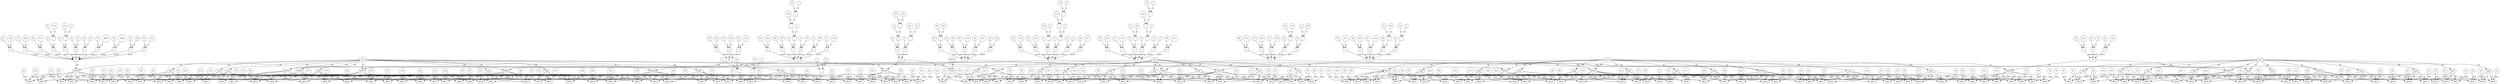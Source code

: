 // Horn Graph
digraph {
	"predicate_0" [label="h12"  nodeName="predicate_0" class=predicateName GNNNodeID=0 shape="box"]
	"predicateArgument_0" [label="Arg0"  nodeName="predicateArgument_0" class=predicateArgument GNNNodeID=1 shape="ellipse"]
		"predicate_0" -> "predicateArgument_0" [ label="PA"]
	"predicateArgument_1" [label="Arg1"  nodeName="predicateArgument_1" class=predicateArgument GNNNodeID=2 shape="ellipse"]
		"predicate_0" -> "predicateArgument_1" [ label="PA"]
	"predicateArgument_2" [label="Arg2"  nodeName="predicateArgument_2" class=predicateArgument GNNNodeID=3 shape="ellipse"]
		"predicate_0" -> "predicateArgument_2" [ label="PA"]
	"predicateArgument_3" [label="Arg3"  nodeName="predicateArgument_3" class=predicateArgument GNNNodeID=4 shape="ellipse"]
		"predicate_0" -> "predicateArgument_3" [ label="PA"]
	"predicateArgument_4" [label="Arg4"  nodeName="predicateArgument_4" class=predicateArgument GNNNodeID=5 shape="ellipse"]
		"predicate_0" -> "predicateArgument_4" [ label="PA"]
	"predicateArgument_5" [label="Arg5"  nodeName="predicateArgument_5" class=predicateArgument GNNNodeID=6 shape="ellipse"]
		"predicate_0" -> "predicateArgument_5" [ label="PA"]
	"predicateArgument_6" [label="Arg6"  nodeName="predicateArgument_6" class=predicateArgument GNNNodeID=7 shape="ellipse"]
		"predicate_0" -> "predicateArgument_6" [ label="PA"]
	"predicateArgument_7" [label="Arg7"  nodeName="predicateArgument_7" class=predicateArgument GNNNodeID=8 shape="ellipse"]
		"predicate_0" -> "predicateArgument_7" [ label="PA"]
	"predicate_1" [label="h23"  nodeName="predicate_1" class=predicateName GNNNodeID=9 shape="box"]
	"predicateArgument_8" [label="Arg0"  nodeName="predicateArgument_8" class=predicateArgument GNNNodeID=10 shape="ellipse"]
		"predicate_1" -> "predicateArgument_8" [ label="PA"]
	"predicateArgument_9" [label="Arg1"  nodeName="predicateArgument_9" class=predicateArgument GNNNodeID=11 shape="ellipse"]
		"predicate_1" -> "predicateArgument_9" [ label="PA"]
	"predicateArgument_10" [label="Arg2"  nodeName="predicateArgument_10" class=predicateArgument GNNNodeID=12 shape="ellipse"]
		"predicate_1" -> "predicateArgument_10" [ label="PA"]
	"predicateArgument_11" [label="Arg3"  nodeName="predicateArgument_11" class=predicateArgument GNNNodeID=13 shape="ellipse"]
		"predicate_1" -> "predicateArgument_11" [ label="PA"]
	"predicateArgument_12" [label="Arg4"  nodeName="predicateArgument_12" class=predicateArgument GNNNodeID=14 shape="ellipse"]
		"predicate_1" -> "predicateArgument_12" [ label="PA"]
	"predicateArgument_13" [label="Arg5"  nodeName="predicateArgument_13" class=predicateArgument GNNNodeID=15 shape="ellipse"]
		"predicate_1" -> "predicateArgument_13" [ label="PA"]
	"predicateArgument_14" [label="Arg6"  nodeName="predicateArgument_14" class=predicateArgument GNNNodeID=16 shape="ellipse"]
		"predicate_1" -> "predicateArgument_14" [ label="PA"]
	"predicateArgument_15" [label="Arg7"  nodeName="predicateArgument_15" class=predicateArgument GNNNodeID=17 shape="ellipse"]
		"predicate_1" -> "predicateArgument_15" [ label="PA"]
	"predicateArgument_16" [label="Arg8"  nodeName="predicateArgument_16" class=predicateArgument GNNNodeID=18 shape="ellipse"]
		"predicate_1" -> "predicateArgument_16" [ label="PA"]
	"predicate_2" [label="h25"  nodeName="predicate_2" class=predicateName GNNNodeID=19 shape="box"]
	"predicateArgument_17" [label="Arg0"  nodeName="predicateArgument_17" class=predicateArgument GNNNodeID=20 shape="ellipse"]
		"predicate_2" -> "predicateArgument_17" [ label="PA"]
	"predicateArgument_18" [label="Arg1"  nodeName="predicateArgument_18" class=predicateArgument GNNNodeID=21 shape="ellipse"]
		"predicate_2" -> "predicateArgument_18" [ label="PA"]
	"predicateArgument_19" [label="Arg2"  nodeName="predicateArgument_19" class=predicateArgument GNNNodeID=22 shape="ellipse"]
		"predicate_2" -> "predicateArgument_19" [ label="PA"]
	"predicateArgument_20" [label="Arg3"  nodeName="predicateArgument_20" class=predicateArgument GNNNodeID=23 shape="ellipse"]
		"predicate_2" -> "predicateArgument_20" [ label="PA"]
	"predicateArgument_21" [label="Arg4"  nodeName="predicateArgument_21" class=predicateArgument GNNNodeID=24 shape="ellipse"]
		"predicate_2" -> "predicateArgument_21" [ label="PA"]
	"predicateArgument_22" [label="Arg5"  nodeName="predicateArgument_22" class=predicateArgument GNNNodeID=25 shape="ellipse"]
		"predicate_2" -> "predicateArgument_22" [ label="PA"]
	"predicateArgument_23" [label="Arg6"  nodeName="predicateArgument_23" class=predicateArgument GNNNodeID=26 shape="ellipse"]
		"predicate_2" -> "predicateArgument_23" [ label="PA"]
	"predicateArgument_24" [label="Arg7"  nodeName="predicateArgument_24" class=predicateArgument GNNNodeID=27 shape="ellipse"]
		"predicate_2" -> "predicateArgument_24" [ label="PA"]
	"predicateArgument_25" [label="Arg8"  nodeName="predicateArgument_25" class=predicateArgument GNNNodeID=28 shape="ellipse"]
		"predicate_2" -> "predicateArgument_25" [ label="PA"]
	"predicate_3" [label="h29"  nodeName="predicate_3" class=predicateName GNNNodeID=29 shape="box"]
	"predicateArgument_26" [label="Arg0"  nodeName="predicateArgument_26" class=predicateArgument GNNNodeID=30 shape="ellipse"]
		"predicate_3" -> "predicateArgument_26" [ label="PA"]
	"predicateArgument_27" [label="Arg1"  nodeName="predicateArgument_27" class=predicateArgument GNNNodeID=31 shape="ellipse"]
		"predicate_3" -> "predicateArgument_27" [ label="PA"]
	"predicateArgument_28" [label="Arg2"  nodeName="predicateArgument_28" class=predicateArgument GNNNodeID=32 shape="ellipse"]
		"predicate_3" -> "predicateArgument_28" [ label="PA"]
	"predicateArgument_29" [label="Arg3"  nodeName="predicateArgument_29" class=predicateArgument GNNNodeID=33 shape="ellipse"]
		"predicate_3" -> "predicateArgument_29" [ label="PA"]
	"predicateArgument_30" [label="Arg4"  nodeName="predicateArgument_30" class=predicateArgument GNNNodeID=34 shape="ellipse"]
		"predicate_3" -> "predicateArgument_30" [ label="PA"]
	"predicateArgument_31" [label="Arg5"  nodeName="predicateArgument_31" class=predicateArgument GNNNodeID=35 shape="ellipse"]
		"predicate_3" -> "predicateArgument_31" [ label="PA"]
	"predicateArgument_32" [label="Arg6"  nodeName="predicateArgument_32" class=predicateArgument GNNNodeID=36 shape="ellipse"]
		"predicate_3" -> "predicateArgument_32" [ label="PA"]
	"predicateArgument_33" [label="Arg7"  nodeName="predicateArgument_33" class=predicateArgument GNNNodeID=37 shape="ellipse"]
		"predicate_3" -> "predicateArgument_33" [ label="PA"]
	"predicate_4" [label="FALSE"  nodeName="predicate_4" class=predicateName GNNNodeID=38 shape="box"]
	"clause_0" [label="C0"  nodeName="clause_0" class=clause GNNNodeID=39 shape="box"]
	">=_40" [label="="  nodeName=">=_40" class=operator GNNNodeID=40 shape="square"]
		">=_40" -> "clause_0" [ label="guard"]
	"0_41" [label="0"  nodeName="0_41" class=constant GNNNodeID=41 shape="circle"]
		"0_41" -> ">=_40" [ label="st"]
	"-_42" [label="-"  nodeName="-_42" class=operator GNNNodeID=42 shape="square"]
		"-_42" -> ">=_40" [ label="st"]
	"9_43" [label="9"  nodeName="9_43" class=constant GNNNodeID=43 shape="circle"]
		"9_43" -> "-_42" [ label="st"]
	"P13_44" [label="P13"  nodeName="P13_44" class=symbolicConstant GNNNodeID=44 shape="circle"]
		"P13_44" -> "-_42" [ label="st"]
	">=_45" [label="="  nodeName=">=_45" class=operator GNNNodeID=45 shape="square"]
		">=_45" -> "clause_0" [ label="guard"]
	"0_46" [label="0"  nodeName="0_46" class=constant GNNNodeID=46 shape="circle"]
		"0_46" -> ">=_45" [ label="st"]
	"-_47" [label="-"  nodeName="-_47" class=operator GNNNodeID=47 shape="square"]
		"-_47" -> ">=_45" [ label="st"]
	"P13_48" [label="P13"  nodeName="P13_48" class=symbolicConstant GNNNodeID=48 shape="circle"]
		"P13_48" -> "-_47" [ label="st"]
	"1_49" [label="1"  nodeName="1_49" class=constant GNNNodeID=49 shape="circle"]
		"1_49" -> "-_47" [ label="st"]
	"=_50" [label="="  nodeName="=_50" class=operator GNNNodeID=50 shape="square"]
		"=_50" -> "clause_0" [ label="guard"]
	"0_51" [label="0"  nodeName="0_51" class=constant GNNNodeID=51 shape="circle"]
		"0_51" -> "=_50" [ label="st"]
	"P1_52" [label="P1"  nodeName="P1_52" class=symbolicConstant GNNNodeID=52 shape="circle"]
		"P1_52" -> "=_50" [ label="st"]
	"=_53" [label="="  nodeName="=_53" class=operator GNNNodeID=53 shape="square"]
		"=_53" -> "clause_0" [ label="guard"]
	"0_54" [label="0"  nodeName="0_54" class=constant GNNNodeID=54 shape="circle"]
		"0_54" -> "=_53" [ label="st"]
	"P2_55" [label="P2"  nodeName="P2_55" class=symbolicConstant GNNNodeID=55 shape="circle"]
		"P2_55" -> "=_53" [ label="st"]
	"=_56" [label="="  nodeName="=_56" class=operator GNNNodeID=56 shape="square"]
		"=_56" -> "clause_0" [ label="guard"]
	"P5_57" [label="P5"  nodeName="P5_57" class=symbolicConstant GNNNodeID=57 shape="circle"]
		"P5_57" -> "=_56" [ label="st"]
	"2000_58" [label="2000"  nodeName="2000_58" class=constant GNNNodeID=58 shape="circle"]
		"2000_58" -> "=_56" [ label="st"]
	"=_59" [label="="  nodeName="=_59" class=operator GNNNodeID=59 shape="square"]
		"=_59" -> "clause_0" [ label="guard"]
	"P6_60" [label="P6"  nodeName="P6_60" class=symbolicConstant GNNNodeID=60 shape="circle"]
		"P6_60" -> "=_59" [ label="st"]
	"4000_61" [label="4000"  nodeName="4000_61" class=constant GNNNodeID=61 shape="circle"]
		"4000_61" -> "=_59" [ label="st"]
	"=_62" [label="="  nodeName="=_62" class=operator GNNNodeID=62 shape="square"]
		"=_62" -> "clause_0" [ label="guard"]
	"P0_63" [label="P0"  nodeName="P0_63" class=symbolicConstant GNNNodeID=63 shape="circle"]
		"P0_63" -> "=_62" [ label="st"]
	"P9_64" [label="P9"  nodeName="P9_64" class=symbolicConstant GNNNodeID=64 shape="circle"]
		"P9_64" -> "=_62" [ label="st"]
	"=_65" [label="="  nodeName="=_65" class=operator GNNNodeID=65 shape="square"]
		"=_65" -> "clause_0" [ label="guard"]
	"P3_66" [label="P3"  nodeName="P3_66" class=symbolicConstant GNNNodeID=66 shape="circle"]
		"P3_66" -> "=_65" [ label="st"]
	"P12_67" [label="P12"  nodeName="P12_67" class=symbolicConstant GNNNodeID=67 shape="circle"]
		"P12_67" -> "=_65" [ label="st"]
	"=_68" [label="="  nodeName="=_68" class=operator GNNNodeID=68 shape="square"]
		"=_68" -> "clause_0" [ label="guard"]
	"P4_69" [label="P4"  nodeName="P4_69" class=symbolicConstant GNNNodeID=69 shape="circle"]
		"P4_69" -> "=_68" [ label="st"]
	"P13_70" [label="P13"  nodeName="P13_70" class=symbolicConstant GNNNodeID=70 shape="circle"]
		"P13_70" -> "=_68" [ label="st"]
	"=_71" [label="="  nodeName="=_71" class=operator GNNNodeID=71 shape="square"]
		"=_71" -> "clause_0" [ label="guard"]
	"P7_72" [label="P7"  nodeName="P7_72" class=symbolicConstant GNNNodeID=72 shape="circle"]
		"P7_72" -> "=_71" [ label="st"]
	"P16_73" [label="P16"  nodeName="P16_73" class=symbolicConstant GNNNodeID=73 shape="circle"]
		"P16_73" -> "=_71" [ label="st"]
	"=_74" [label="="  nodeName="=_74" class=operator GNNNodeID=74 shape="square"]
		"=_74" -> "clause_0" [ label="guard"]
	"P8_75" [label="P8"  nodeName="P8_75" class=symbolicConstant GNNNodeID=75 shape="circle"]
		"P8_75" -> "=_74" [ label="st"]
	"P17_76" [label="P17"  nodeName="P17_76" class=symbolicConstant GNNNodeID=76 shape="circle"]
		"P17_76" -> "=_74" [ label="st"]
	"clauseHead_0" [label="HEAD"  nodeName="clauseHead_0" class=clauseHead GNNNodeID=77 shape="box"]
		"clause_0" -> "clauseHead_0" [ label="CH"]
		"predicate_0" -> "clauseHead_0" [ label="PI"]
	"clauseArgument_0" [label="ARG0"  nodeName="clauseArgument_0" class=clauseArg GNNNodeID=78 shape="ellipse"]
		"clauseHead_0" -> "clauseArgument_0" [ label="ARG"]
		"predicateArgument_0" -> "clauseArgument_0" [ label="AI"]
	"P16_79" [label="P16"  nodeName="P16_79" class=symbolicConstant GNNNodeID=79 shape="circle"]
		"P16_79" -> "clauseArgument_0" [ label="data"]
	"clauseArgument_1" [label="ARG1"  nodeName="clauseArgument_1" class=clauseArg GNNNodeID=80 shape="ellipse"]
		"clauseHead_0" -> "clauseArgument_1" [ label="ARG"]
		"predicateArgument_1" -> "clauseArgument_1" [ label="AI"]
	"P13_81" [label="P13"  nodeName="P13_81" class=symbolicConstant GNNNodeID=81 shape="circle"]
		"P13_81" -> "clauseArgument_1" [ label="data"]
	"clauseArgument_2" [label="ARG2"  nodeName="clauseArgument_2" class=clauseArg GNNNodeID=82 shape="ellipse"]
		"clauseHead_0" -> "clauseArgument_2" [ label="ARG"]
		"predicateArgument_2" -> "clauseArgument_2" [ label="AI"]
	"P9_83" [label="P9"  nodeName="P9_83" class=symbolicConstant GNNNodeID=83 shape="circle"]
		"P9_83" -> "clauseArgument_2" [ label="data"]
	"clauseArgument_3" [label="ARG3"  nodeName="clauseArgument_3" class=clauseArg GNNNodeID=84 shape="ellipse"]
		"clauseHead_0" -> "clauseArgument_3" [ label="ARG"]
		"predicateArgument_3" -> "clauseArgument_3" [ label="AI"]
	"P8_85" [label="P8"  nodeName="P8_85" class=symbolicConstant GNNNodeID=85 shape="circle"]
		"P8_85" -> "clauseArgument_3" [ label="data"]
	"clauseArgument_4" [label="ARG4"  nodeName="clauseArgument_4" class=clauseArg GNNNodeID=86 shape="ellipse"]
		"clauseHead_0" -> "clauseArgument_4" [ label="ARG"]
		"predicateArgument_4" -> "clauseArgument_4" [ label="AI"]
	"P6_87" [label="P6"  nodeName="P6_87" class=symbolicConstant GNNNodeID=87 shape="circle"]
		"P6_87" -> "clauseArgument_4" [ label="data"]
	"clauseArgument_5" [label="ARG5"  nodeName="clauseArgument_5" class=clauseArg GNNNodeID=88 shape="ellipse"]
		"clauseHead_0" -> "clauseArgument_5" [ label="ARG"]
		"predicateArgument_5" -> "clauseArgument_5" [ label="AI"]
	"P5_89" [label="P5"  nodeName="P5_89" class=symbolicConstant GNNNodeID=89 shape="circle"]
		"P5_89" -> "clauseArgument_5" [ label="data"]
	"clauseArgument_6" [label="ARG6"  nodeName="clauseArgument_6" class=clauseArg GNNNodeID=90 shape="ellipse"]
		"clauseHead_0" -> "clauseArgument_6" [ label="ARG"]
		"predicateArgument_6" -> "clauseArgument_6" [ label="AI"]
	"P2_91" [label="P2"  nodeName="P2_91" class=symbolicConstant GNNNodeID=91 shape="circle"]
		"P2_91" -> "clauseArgument_6" [ label="data"]
	"clauseArgument_7" [label="ARG7"  nodeName="clauseArgument_7" class=clauseArg GNNNodeID=92 shape="ellipse"]
		"clauseHead_0" -> "clauseArgument_7" [ label="ARG"]
		"predicateArgument_7" -> "clauseArgument_7" [ label="AI"]
	"P1_93" [label="P1"  nodeName="P1_93" class=symbolicConstant GNNNodeID=93 shape="circle"]
		"P1_93" -> "clauseArgument_7" [ label="data"]
	"clause_1" [label="C1"  nodeName="clause_1" class=clause GNNNodeID=94 shape="box"]
	">=_95" [label="="  nodeName=">=_95" class=operator GNNNodeID=95 shape="square"]
		">=_95" -> "clause_1" [ label="guard"]
	"0_96" [label="0"  nodeName="0_96" class=constant GNNNodeID=96 shape="circle"]
		"0_96" -> ">=_95" [ label="st"]
	"-_97" [label="-"  nodeName="-_97" class=operator GNNNodeID=97 shape="square"]
		"-_97" -> ">=_95" [ label="st"]
	"-1_98" [label="-1"  nodeName="-1_98" class=constant GNNNodeID=98 shape="circle"]
		"-1_98" -> "-_97" [ label="st"]
	"P9_99" [label="P9"  nodeName="P9_99" class=symbolicConstant GNNNodeID=99 shape="circle"]
		"P9_99" -> "-_97" [ label="st"]
	">=_100" [label="="  nodeName=">=_100" class=operator GNNNodeID=100 shape="square"]
		">=_100" -> "clause_1" [ label="guard"]
	"0_101" [label="0"  nodeName="0_101" class=constant GNNNodeID=101 shape="circle"]
		"0_101" -> ">=_100" [ label="st"]
	"-_102" [label="-"  nodeName="-_102" class=operator GNNNodeID=102 shape="square"]
		"-_102" -> ">=_100" [ label="st"]
	"-_103" [label="-"  nodeName="-_103" class=operator GNNNodeID=103 shape="square"]
		"-_103" -> "-_102" [ label="st"]
	"P14_104" [label="P14"  nodeName="P14_104" class=symbolicConstant GNNNodeID=104 shape="circle"]
		"P14_104" -> "-_103" [ label="st"]
	"-_105" [label="-"  nodeName="-_105" class=operator GNNNodeID=105 shape="square"]
		"-_105" -> "-_103" [ label="st"]
	"P3_106" [label="P3"  nodeName="P3_106" class=symbolicConstant GNNNodeID=106 shape="circle"]
		"P3_106" -> "-_105" [ label="st"]
	"1_107" [label="1"  nodeName="1_107" class=constant GNNNodeID=107 shape="circle"]
		"1_107" -> "-_105" [ label="st"]
	"1_108" [label="1"  nodeName="1_108" class=constant GNNNodeID=108 shape="circle"]
		"1_108" -> "-_102" [ label="st"]
	"=_109" [label="="  nodeName="=_109" class=operator GNNNodeID=109 shape="square"]
		"=_109" -> "clause_1" [ label="guard"]
	"P4_110" [label="P4"  nodeName="P4_110" class=symbolicConstant GNNNodeID=110 shape="circle"]
		"P4_110" -> "=_109" [ label="st"]
	"1_111" [label="1"  nodeName="1_111" class=constant GNNNodeID=111 shape="circle"]
		"1_111" -> "=_109" [ label="st"]
	"=_112" [label="="  nodeName="=_112" class=operator GNNNodeID=112 shape="square"]
		"=_112" -> "clause_1" [ label="guard"]
	"P8_113" [label="P8"  nodeName="P8_113" class=symbolicConstant GNNNodeID=113 shape="circle"]
		"P8_113" -> "=_112" [ label="st"]
	"P17_114" [label="P17"  nodeName="P17_114" class=symbolicConstant GNNNodeID=114 shape="circle"]
		"P17_114" -> "=_112" [ label="st"]
	"=_115" [label="="  nodeName="=_115" class=operator GNNNodeID=115 shape="square"]
		"=_115" -> "clause_1" [ label="guard"]
	"P5_116" [label="P5"  nodeName="P5_116" class=symbolicConstant GNNNodeID=116 shape="circle"]
		"P5_116" -> "=_115" [ label="st"]
	"P14_117" [label="P14"  nodeName="P14_117" class=symbolicConstant GNNNodeID=117 shape="circle"]
		"P14_117" -> "=_115" [ label="st"]
	"=_118" [label="="  nodeName="=_118" class=operator GNNNodeID=118 shape="square"]
		"=_118" -> "clause_1" [ label="guard"]
	"P1_119" [label="P1"  nodeName="P1_119" class=symbolicConstant GNNNodeID=119 shape="circle"]
		"P1_119" -> "=_118" [ label="st"]
	"P10_120" [label="P10"  nodeName="P10_120" class=symbolicConstant GNNNodeID=120 shape="circle"]
		"P10_120" -> "=_118" [ label="st"]
	"clauseHead_1" [label="HEAD"  nodeName="clauseHead_1" class=clauseHead GNNNodeID=121 shape="box"]
		"clause_1" -> "clauseHead_1" [ label="CH"]
		"predicate_1" -> "clauseHead_1" [ label="PI"]
	"clauseArgument_8" [label="ARG0"  nodeName="clauseArgument_8" class=clauseArg GNNNodeID=122 shape="ellipse"]
		"clauseHead_1" -> "clauseArgument_8" [ label="ARG"]
		"predicateArgument_8" -> "clauseArgument_8" [ label="AI"]
	"P17_123" [label="P17"  nodeName="P17_123" class=symbolicConstant GNNNodeID=123 shape="circle"]
		"P17_123" -> "clauseArgument_8" [ label="data"]
	"clauseArgument_9" [label="ARG1"  nodeName="clauseArgument_9" class=clauseArg GNNNodeID=124 shape="ellipse"]
		"clauseHead_1" -> "clauseArgument_9" [ label="ARG"]
		"predicateArgument_9" -> "clauseArgument_9" [ label="AI"]
	"P14_125" [label="P14"  nodeName="P14_125" class=symbolicConstant GNNNodeID=125 shape="circle"]
		"P14_125" -> "clauseArgument_9" [ label="data"]
	"clauseArgument_10" [label="ARG2"  nodeName="clauseArgument_10" class=clauseArg GNNNodeID=126 shape="ellipse"]
		"clauseHead_1" -> "clauseArgument_10" [ label="ARG"]
		"predicateArgument_10" -> "clauseArgument_10" [ label="AI"]
	"P10_127" [label="P10"  nodeName="P10_127" class=symbolicConstant GNNNodeID=127 shape="circle"]
		"P10_127" -> "clauseArgument_10" [ label="data"]
	"clauseArgument_11" [label="ARG3"  nodeName="clauseArgument_11" class=clauseArg GNNNodeID=128 shape="ellipse"]
		"clauseHead_1" -> "clauseArgument_11" [ label="ARG"]
		"predicateArgument_11" -> "clauseArgument_11" [ label="AI"]
	"P9_129" [label="P9"  nodeName="P9_129" class=symbolicConstant GNNNodeID=129 shape="circle"]
		"P9_129" -> "clauseArgument_11" [ label="data"]
	"clauseArgument_12" [label="ARG4"  nodeName="clauseArgument_12" class=clauseArg GNNNodeID=130 shape="ellipse"]
		"clauseHead_1" -> "clauseArgument_12" [ label="ARG"]
		"predicateArgument_12" -> "clauseArgument_12" [ label="AI"]
	"P7_131" [label="P7"  nodeName="P7_131" class=symbolicConstant GNNNodeID=131 shape="circle"]
		"P7_131" -> "clauseArgument_12" [ label="data"]
	"clauseArgument_13" [label="ARG5"  nodeName="clauseArgument_13" class=clauseArg GNNNodeID=132 shape="ellipse"]
		"clauseHead_1" -> "clauseArgument_13" [ label="ARG"]
		"predicateArgument_13" -> "clauseArgument_13" [ label="AI"]
	"P6_133" [label="P6"  nodeName="P6_133" class=symbolicConstant GNNNodeID=133 shape="circle"]
		"P6_133" -> "clauseArgument_13" [ label="data"]
	"clauseArgument_14" [label="ARG6"  nodeName="clauseArgument_14" class=clauseArg GNNNodeID=134 shape="ellipse"]
		"clauseHead_1" -> "clauseArgument_14" [ label="ARG"]
		"predicateArgument_14" -> "clauseArgument_14" [ label="AI"]
	"P4_135" [label="P4"  nodeName="P4_135" class=symbolicConstant GNNNodeID=135 shape="circle"]
		"P4_135" -> "clauseArgument_14" [ label="data"]
	"clauseArgument_15" [label="ARG7"  nodeName="clauseArgument_15" class=clauseArg GNNNodeID=136 shape="ellipse"]
		"clauseHead_1" -> "clauseArgument_15" [ label="ARG"]
		"predicateArgument_15" -> "clauseArgument_15" [ label="AI"]
	"P3_137" [label="P3"  nodeName="P3_137" class=symbolicConstant GNNNodeID=137 shape="circle"]
		"P3_137" -> "clauseArgument_15" [ label="data"]
	"clauseArgument_16" [label="ARG8"  nodeName="clauseArgument_16" class=clauseArg GNNNodeID=138 shape="ellipse"]
		"clauseHead_1" -> "clauseArgument_16" [ label="ARG"]
		"predicateArgument_16" -> "clauseArgument_16" [ label="AI"]
	"P2_139" [label="P2"  nodeName="P2_139" class=symbolicConstant GNNNodeID=139 shape="circle"]
		"P2_139" -> "clauseArgument_16" [ label="data"]
	"clauseBody_0" [label="BODY0"  nodeName="clauseBody_0" class=clauseBody GNNNodeID=140 shape="box"]
		"clause_1" -> "clauseBody_0" [ label="CB"]
		"predicate_0" -> "clauseBody_0" [ label="PI"]
	"clauseArgument_17" [label="ARG0"  nodeName="clauseArgument_17" class=clauseArg GNNNodeID=141 shape="ellipse"]
		"clauseBody_0" -> "clauseArgument_17" [ label="ARG"]
		"predicateArgument_0" -> "clauseArgument_17" [ label="AI"]
	"P17_142" [label="P17"  nodeName="P17_142" class=symbolicConstant GNNNodeID=142 shape="circle"]
		"P17_142" -> "clauseArgument_17" [ label="data"]
	"clauseArgument_18" [label="ARG1"  nodeName="clauseArgument_18" class=clauseArg GNNNodeID=143 shape="ellipse"]
		"clauseBody_0" -> "clauseArgument_18" [ label="ARG"]
		"predicateArgument_1" -> "clauseArgument_18" [ label="AI"]
	"P14_144" [label="P14"  nodeName="P14_144" class=symbolicConstant GNNNodeID=144 shape="circle"]
		"P14_144" -> "clauseArgument_18" [ label="data"]
	"clauseArgument_19" [label="ARG2"  nodeName="clauseArgument_19" class=clauseArg GNNNodeID=145 shape="ellipse"]
		"clauseBody_0" -> "clauseArgument_19" [ label="ARG"]
		"predicateArgument_2" -> "clauseArgument_19" [ label="AI"]
	"P10_146" [label="P10"  nodeName="P10_146" class=symbolicConstant GNNNodeID=146 shape="circle"]
		"P10_146" -> "clauseArgument_19" [ label="data"]
	"clauseArgument_20" [label="ARG3"  nodeName="clauseArgument_20" class=clauseArg GNNNodeID=147 shape="ellipse"]
		"clauseBody_0" -> "clauseArgument_20" [ label="ARG"]
		"predicateArgument_3" -> "clauseArgument_20" [ label="AI"]
	"P9_148" [label="P9"  nodeName="P9_148" class=symbolicConstant GNNNodeID=148 shape="circle"]
		"P9_148" -> "clauseArgument_20" [ label="data"]
	"clauseArgument_21" [label="ARG4"  nodeName="clauseArgument_21" class=clauseArg GNNNodeID=149 shape="ellipse"]
		"clauseBody_0" -> "clauseArgument_21" [ label="ARG"]
		"predicateArgument_4" -> "clauseArgument_21" [ label="AI"]
	"P7_150" [label="P7"  nodeName="P7_150" class=symbolicConstant GNNNodeID=150 shape="circle"]
		"P7_150" -> "clauseArgument_21" [ label="data"]
	"clauseArgument_22" [label="ARG5"  nodeName="clauseArgument_22" class=clauseArg GNNNodeID=151 shape="ellipse"]
		"clauseBody_0" -> "clauseArgument_22" [ label="ARG"]
		"predicateArgument_5" -> "clauseArgument_22" [ label="AI"]
	"P6_152" [label="P6"  nodeName="P6_152" class=symbolicConstant GNNNodeID=152 shape="circle"]
		"P6_152" -> "clauseArgument_22" [ label="data"]
	"clauseArgument_23" [label="ARG6"  nodeName="clauseArgument_23" class=clauseArg GNNNodeID=153 shape="ellipse"]
		"clauseBody_0" -> "clauseArgument_23" [ label="ARG"]
		"predicateArgument_6" -> "clauseArgument_23" [ label="AI"]
	"-_154" [label="-"  nodeName="-_154" class=operator GNNNodeID=154 shape="square"]
		"-_154" -> "clauseArgument_23" [ label="data"]
	"P3_155" [label="P3"  nodeName="P3_155" class=symbolicConstant GNNNodeID=155 shape="circle"]
		"P3_155" -> "-_154" [ label="st"]
	"1_156" [label="1"  nodeName="1_156" class=constant GNNNodeID=156 shape="circle"]
		"1_156" -> "-_154" [ label="st"]
	"clauseArgument_24" [label="ARG7"  nodeName="clauseArgument_24" class=clauseArg GNNNodeID=157 shape="ellipse"]
		"clauseBody_0" -> "clauseArgument_24" [ label="ARG"]
		"predicateArgument_7" -> "clauseArgument_24" [ label="AI"]
	"P2_158" [label="P2"  nodeName="P2_158" class=symbolicConstant GNNNodeID=158 shape="circle"]
		"P2_158" -> "clauseArgument_24" [ label="data"]
	"clause_2" [label="C2"  nodeName="clause_2" class=clause GNNNodeID=159 shape="box"]
	">=_160" [label="="  nodeName=">=_160" class=operator GNNNodeID=160 shape="square"]
		">=_160" -> "clause_2" [ label="guard"]
	"0_161" [label="0"  nodeName="0_161" class=constant GNNNodeID=161 shape="circle"]
		"0_161" -> ">=_160" [ label="st"]
	"-_162" [label="-"  nodeName="-_162" class=operator GNNNodeID=162 shape="square"]
		"-_162" -> ">=_160" [ label="st"]
	"P9_163" [label="P9"  nodeName="P9_163" class=symbolicConstant GNNNodeID=163 shape="circle"]
		"P9_163" -> "-_162" [ label="st"]
	"1_164" [label="1"  nodeName="1_164" class=constant GNNNodeID=164 shape="circle"]
		"1_164" -> "-_162" [ label="st"]
	">=_165" [label="="  nodeName=">=_165" class=operator GNNNodeID=165 shape="square"]
		">=_165" -> "clause_2" [ label="guard"]
	"0_166" [label="0"  nodeName="0_166" class=constant GNNNodeID=166 shape="circle"]
		"0_166" -> ">=_165" [ label="st"]
	"-_167" [label="-"  nodeName="-_167" class=operator GNNNodeID=167 shape="square"]
		"-_167" -> ">=_165" [ label="st"]
	"-_168" [label="-"  nodeName="-_168" class=operator GNNNodeID=168 shape="square"]
		"-_168" -> "-_167" [ label="st"]
	"P14_169" [label="P14"  nodeName="P14_169" class=symbolicConstant GNNNodeID=169 shape="circle"]
		"P14_169" -> "-_168" [ label="st"]
	"-_170" [label="-"  nodeName="-_170" class=operator GNNNodeID=170 shape="square"]
		"-_170" -> "-_168" [ label="st"]
	"P3_171" [label="P3"  nodeName="P3_171" class=symbolicConstant GNNNodeID=171 shape="circle"]
		"P3_171" -> "-_170" [ label="st"]
	"1_172" [label="1"  nodeName="1_172" class=constant GNNNodeID=172 shape="circle"]
		"1_172" -> "-_170" [ label="st"]
	"1_173" [label="1"  nodeName="1_173" class=constant GNNNodeID=173 shape="circle"]
		"1_173" -> "-_167" [ label="st"]
	"=_174" [label="="  nodeName="=_174" class=operator GNNNodeID=174 shape="square"]
		"=_174" -> "clause_2" [ label="guard"]
	"P4_175" [label="P4"  nodeName="P4_175" class=symbolicConstant GNNNodeID=175 shape="circle"]
		"P4_175" -> "=_174" [ label="st"]
	"1_176" [label="1"  nodeName="1_176" class=constant GNNNodeID=176 shape="circle"]
		"1_176" -> "=_174" [ label="st"]
	"=_177" [label="="  nodeName="=_177" class=operator GNNNodeID=177 shape="square"]
		"=_177" -> "clause_2" [ label="guard"]
	"P8_178" [label="P8"  nodeName="P8_178" class=symbolicConstant GNNNodeID=178 shape="circle"]
		"P8_178" -> "=_177" [ label="st"]
	"P17_179" [label="P17"  nodeName="P17_179" class=symbolicConstant GNNNodeID=179 shape="circle"]
		"P17_179" -> "=_177" [ label="st"]
	"=_180" [label="="  nodeName="=_180" class=operator GNNNodeID=180 shape="square"]
		"=_180" -> "clause_2" [ label="guard"]
	"P5_181" [label="P5"  nodeName="P5_181" class=symbolicConstant GNNNodeID=181 shape="circle"]
		"P5_181" -> "=_180" [ label="st"]
	"P14_182" [label="P14"  nodeName="P14_182" class=symbolicConstant GNNNodeID=182 shape="circle"]
		"P14_182" -> "=_180" [ label="st"]
	"=_183" [label="="  nodeName="=_183" class=operator GNNNodeID=183 shape="square"]
		"=_183" -> "clause_2" [ label="guard"]
	"P1_184" [label="P1"  nodeName="P1_184" class=symbolicConstant GNNNodeID=184 shape="circle"]
		"P1_184" -> "=_183" [ label="st"]
	"P10_185" [label="P10"  nodeName="P10_185" class=symbolicConstant GNNNodeID=185 shape="circle"]
		"P10_185" -> "=_183" [ label="st"]
	"clauseHead_2" [label="HEAD"  nodeName="clauseHead_2" class=clauseHead GNNNodeID=186 shape="box"]
		"clause_2" -> "clauseHead_2" [ label="CH"]
		"predicate_1" -> "clauseHead_2" [ label="PI"]
	"clauseArgument_25" [label="ARG0"  nodeName="clauseArgument_25" class=clauseArg GNNNodeID=187 shape="ellipse"]
		"clauseHead_2" -> "clauseArgument_25" [ label="ARG"]
		"predicateArgument_8" -> "clauseArgument_25" [ label="AI"]
	"P17_188" [label="P17"  nodeName="P17_188" class=symbolicConstant GNNNodeID=188 shape="circle"]
		"P17_188" -> "clauseArgument_25" [ label="data"]
	"clauseArgument_26" [label="ARG1"  nodeName="clauseArgument_26" class=clauseArg GNNNodeID=189 shape="ellipse"]
		"clauseHead_2" -> "clauseArgument_26" [ label="ARG"]
		"predicateArgument_9" -> "clauseArgument_26" [ label="AI"]
	"P14_190" [label="P14"  nodeName="P14_190" class=symbolicConstant GNNNodeID=190 shape="circle"]
		"P14_190" -> "clauseArgument_26" [ label="data"]
	"clauseArgument_27" [label="ARG2"  nodeName="clauseArgument_27" class=clauseArg GNNNodeID=191 shape="ellipse"]
		"clauseHead_2" -> "clauseArgument_27" [ label="ARG"]
		"predicateArgument_10" -> "clauseArgument_27" [ label="AI"]
	"P10_192" [label="P10"  nodeName="P10_192" class=symbolicConstant GNNNodeID=192 shape="circle"]
		"P10_192" -> "clauseArgument_27" [ label="data"]
	"clauseArgument_28" [label="ARG3"  nodeName="clauseArgument_28" class=clauseArg GNNNodeID=193 shape="ellipse"]
		"clauseHead_2" -> "clauseArgument_28" [ label="ARG"]
		"predicateArgument_11" -> "clauseArgument_28" [ label="AI"]
	"P9_194" [label="P9"  nodeName="P9_194" class=symbolicConstant GNNNodeID=194 shape="circle"]
		"P9_194" -> "clauseArgument_28" [ label="data"]
	"clauseArgument_29" [label="ARG4"  nodeName="clauseArgument_29" class=clauseArg GNNNodeID=195 shape="ellipse"]
		"clauseHead_2" -> "clauseArgument_29" [ label="ARG"]
		"predicateArgument_12" -> "clauseArgument_29" [ label="AI"]
	"P7_196" [label="P7"  nodeName="P7_196" class=symbolicConstant GNNNodeID=196 shape="circle"]
		"P7_196" -> "clauseArgument_29" [ label="data"]
	"clauseArgument_30" [label="ARG5"  nodeName="clauseArgument_30" class=clauseArg GNNNodeID=197 shape="ellipse"]
		"clauseHead_2" -> "clauseArgument_30" [ label="ARG"]
		"predicateArgument_13" -> "clauseArgument_30" [ label="AI"]
	"P6_198" [label="P6"  nodeName="P6_198" class=symbolicConstant GNNNodeID=198 shape="circle"]
		"P6_198" -> "clauseArgument_30" [ label="data"]
	"clauseArgument_31" [label="ARG6"  nodeName="clauseArgument_31" class=clauseArg GNNNodeID=199 shape="ellipse"]
		"clauseHead_2" -> "clauseArgument_31" [ label="ARG"]
		"predicateArgument_14" -> "clauseArgument_31" [ label="AI"]
	"P4_200" [label="P4"  nodeName="P4_200" class=symbolicConstant GNNNodeID=200 shape="circle"]
		"P4_200" -> "clauseArgument_31" [ label="data"]
	"clauseArgument_32" [label="ARG7"  nodeName="clauseArgument_32" class=clauseArg GNNNodeID=201 shape="ellipse"]
		"clauseHead_2" -> "clauseArgument_32" [ label="ARG"]
		"predicateArgument_15" -> "clauseArgument_32" [ label="AI"]
	"P3_202" [label="P3"  nodeName="P3_202" class=symbolicConstant GNNNodeID=202 shape="circle"]
		"P3_202" -> "clauseArgument_32" [ label="data"]
	"clauseArgument_33" [label="ARG8"  nodeName="clauseArgument_33" class=clauseArg GNNNodeID=203 shape="ellipse"]
		"clauseHead_2" -> "clauseArgument_33" [ label="ARG"]
		"predicateArgument_16" -> "clauseArgument_33" [ label="AI"]
	"P2_204" [label="P2"  nodeName="P2_204" class=symbolicConstant GNNNodeID=204 shape="circle"]
		"P2_204" -> "clauseArgument_33" [ label="data"]
	"clauseBody_1" [label="BODY0"  nodeName="clauseBody_1" class=clauseBody GNNNodeID=205 shape="box"]
		"clause_2" -> "clauseBody_1" [ label="CB"]
		"predicate_0" -> "clauseBody_1" [ label="PI"]
	"clauseArgument_34" [label="ARG0"  nodeName="clauseArgument_34" class=clauseArg GNNNodeID=206 shape="ellipse"]
		"clauseBody_1" -> "clauseArgument_34" [ label="ARG"]
		"predicateArgument_0" -> "clauseArgument_34" [ label="AI"]
	"P17_207" [label="P17"  nodeName="P17_207" class=symbolicConstant GNNNodeID=207 shape="circle"]
		"P17_207" -> "clauseArgument_34" [ label="data"]
	"clauseArgument_35" [label="ARG1"  nodeName="clauseArgument_35" class=clauseArg GNNNodeID=208 shape="ellipse"]
		"clauseBody_1" -> "clauseArgument_35" [ label="ARG"]
		"predicateArgument_1" -> "clauseArgument_35" [ label="AI"]
	"P14_209" [label="P14"  nodeName="P14_209" class=symbolicConstant GNNNodeID=209 shape="circle"]
		"P14_209" -> "clauseArgument_35" [ label="data"]
	"clauseArgument_36" [label="ARG2"  nodeName="clauseArgument_36" class=clauseArg GNNNodeID=210 shape="ellipse"]
		"clauseBody_1" -> "clauseArgument_36" [ label="ARG"]
		"predicateArgument_2" -> "clauseArgument_36" [ label="AI"]
	"P10_211" [label="P10"  nodeName="P10_211" class=symbolicConstant GNNNodeID=211 shape="circle"]
		"P10_211" -> "clauseArgument_36" [ label="data"]
	"clauseArgument_37" [label="ARG3"  nodeName="clauseArgument_37" class=clauseArg GNNNodeID=212 shape="ellipse"]
		"clauseBody_1" -> "clauseArgument_37" [ label="ARG"]
		"predicateArgument_3" -> "clauseArgument_37" [ label="AI"]
	"P9_213" [label="P9"  nodeName="P9_213" class=symbolicConstant GNNNodeID=213 shape="circle"]
		"P9_213" -> "clauseArgument_37" [ label="data"]
	"clauseArgument_38" [label="ARG4"  nodeName="clauseArgument_38" class=clauseArg GNNNodeID=214 shape="ellipse"]
		"clauseBody_1" -> "clauseArgument_38" [ label="ARG"]
		"predicateArgument_4" -> "clauseArgument_38" [ label="AI"]
	"P7_215" [label="P7"  nodeName="P7_215" class=symbolicConstant GNNNodeID=215 shape="circle"]
		"P7_215" -> "clauseArgument_38" [ label="data"]
	"clauseArgument_39" [label="ARG5"  nodeName="clauseArgument_39" class=clauseArg GNNNodeID=216 shape="ellipse"]
		"clauseBody_1" -> "clauseArgument_39" [ label="ARG"]
		"predicateArgument_5" -> "clauseArgument_39" [ label="AI"]
	"P6_217" [label="P6"  nodeName="P6_217" class=symbolicConstant GNNNodeID=217 shape="circle"]
		"P6_217" -> "clauseArgument_39" [ label="data"]
	"clauseArgument_40" [label="ARG6"  nodeName="clauseArgument_40" class=clauseArg GNNNodeID=218 shape="ellipse"]
		"clauseBody_1" -> "clauseArgument_40" [ label="ARG"]
		"predicateArgument_6" -> "clauseArgument_40" [ label="AI"]
	"-_219" [label="-"  nodeName="-_219" class=operator GNNNodeID=219 shape="square"]
		"-_219" -> "clauseArgument_40" [ label="data"]
	"P3_220" [label="P3"  nodeName="P3_220" class=symbolicConstant GNNNodeID=220 shape="circle"]
		"P3_220" -> "-_219" [ label="st"]
	"1_221" [label="1"  nodeName="1_221" class=constant GNNNodeID=221 shape="circle"]
		"1_221" -> "-_219" [ label="st"]
	"clauseArgument_41" [label="ARG7"  nodeName="clauseArgument_41" class=clauseArg GNNNodeID=222 shape="ellipse"]
		"clauseBody_1" -> "clauseArgument_41" [ label="ARG"]
		"predicateArgument_7" -> "clauseArgument_41" [ label="AI"]
	"P2_223" [label="P2"  nodeName="P2_223" class=symbolicConstant GNNNodeID=223 shape="circle"]
		"P2_223" -> "clauseArgument_41" [ label="data"]
	"clause_3" [label="C3"  nodeName="clause_3" class=clause GNNNodeID=224 shape="box"]
	">=_225" [label="="  nodeName=">=_225" class=operator GNNNodeID=225 shape="square"]
		">=_225" -> "clause_3" [ label="guard"]
	"0_226" [label="0"  nodeName="0_226" class=constant GNNNodeID=226 shape="circle"]
		"0_226" -> ">=_225" [ label="st"]
	"-_227" [label="-"  nodeName="-_227" class=operator GNNNodeID=227 shape="square"]
		"-_227" -> ">=_225" [ label="st"]
	"-_228" [label="-"  nodeName="-_228" class=operator GNNNodeID=228 shape="square"]
		"-_228" -> "-_227" [ label="st"]
	"P13_229" [label="P13"  nodeName="P13_229" class=symbolicConstant GNNNodeID=229 shape="circle"]
		"P13_229" -> "-_228" [ label="st"]
	"-_230" [label="-"  nodeName="-_230" class=operator GNNNodeID=230 shape="square"]
		"-_230" -> "-_228" [ label="st"]
	"P2_231" [label="P2"  nodeName="P2_231" class=symbolicConstant GNNNodeID=231 shape="circle"]
		"P2_231" -> "-_230" [ label="st"]
	"1_232" [label="1"  nodeName="1_232" class=constant GNNNodeID=232 shape="circle"]
		"1_232" -> "-_230" [ label="st"]
	"1_233" [label="1"  nodeName="1_233" class=constant GNNNodeID=233 shape="circle"]
		"1_233" -> "-_227" [ label="st"]
	"=_234" [label="="  nodeName="=_234" class=operator GNNNodeID=234 shape="square"]
		"=_234" -> "clause_3" [ label="guard"]
	"0_235" [label="0"  nodeName="0_235" class=constant GNNNodeID=235 shape="circle"]
		"0_235" -> "=_234" [ label="st"]
	"P3_236" [label="P3"  nodeName="P3_236" class=symbolicConstant GNNNodeID=236 shape="circle"]
		"P3_236" -> "=_234" [ label="st"]
	"=_237" [label="="  nodeName="=_237" class=operator GNNNodeID=237 shape="square"]
		"=_237" -> "clause_3" [ label="guard"]
	"0_238" [label="0"  nodeName="0_238" class=constant GNNNodeID=238 shape="circle"]
		"0_238" -> "=_237" [ label="st"]
	"P8_239" [label="P8"  nodeName="P8_239" class=symbolicConstant GNNNodeID=239 shape="circle"]
		"P8_239" -> "=_237" [ label="st"]
	"=_240" [label="="  nodeName="=_240" class=operator GNNNodeID=240 shape="square"]
		"=_240" -> "clause_3" [ label="guard"]
	"P7_241" [label="P7"  nodeName="P7_241" class=symbolicConstant GNNNodeID=241 shape="circle"]
		"P7_241" -> "=_240" [ label="st"]
	"P16_242" [label="P16"  nodeName="P16_242" class=symbolicConstant GNNNodeID=242 shape="circle"]
		"P16_242" -> "=_240" [ label="st"]
	"=_243" [label="="  nodeName="=_243" class=operator GNNNodeID=243 shape="square"]
		"=_243" -> "clause_3" [ label="guard"]
	"P4_244" [label="P4"  nodeName="P4_244" class=symbolicConstant GNNNodeID=244 shape="circle"]
		"P4_244" -> "=_243" [ label="st"]
	"P13_245" [label="P13"  nodeName="P13_245" class=symbolicConstant GNNNodeID=245 shape="circle"]
		"P13_245" -> "=_243" [ label="st"]
	"=_246" [label="="  nodeName="=_246" class=operator GNNNodeID=246 shape="square"]
		"=_246" -> "clause_3" [ label="guard"]
	"P0_247" [label="P0"  nodeName="P0_247" class=symbolicConstant GNNNodeID=247 shape="circle"]
		"P0_247" -> "=_246" [ label="st"]
	"P9_248" [label="P9"  nodeName="P9_248" class=symbolicConstant GNNNodeID=248 shape="circle"]
		"P9_248" -> "=_246" [ label="st"]
	"clauseHead_3" [label="HEAD"  nodeName="clauseHead_3" class=clauseHead GNNNodeID=249 shape="box"]
		"clause_3" -> "clauseHead_3" [ label="CH"]
		"predicate_2" -> "clauseHead_3" [ label="PI"]
	"clauseArgument_42" [label="ARG0"  nodeName="clauseArgument_42" class=clauseArg GNNNodeID=250 shape="ellipse"]
		"clauseHead_3" -> "clauseArgument_42" [ label="ARG"]
		"predicateArgument_17" -> "clauseArgument_42" [ label="AI"]
	"P16_251" [label="P16"  nodeName="P16_251" class=symbolicConstant GNNNodeID=251 shape="circle"]
		"P16_251" -> "clauseArgument_42" [ label="data"]
	"clauseArgument_43" [label="ARG1"  nodeName="clauseArgument_43" class=clauseArg GNNNodeID=252 shape="ellipse"]
		"clauseHead_3" -> "clauseArgument_43" [ label="ARG"]
		"predicateArgument_18" -> "clauseArgument_43" [ label="AI"]
	"P13_253" [label="P13"  nodeName="P13_253" class=symbolicConstant GNNNodeID=253 shape="circle"]
		"P13_253" -> "clauseArgument_43" [ label="data"]
	"clauseArgument_44" [label="ARG2"  nodeName="clauseArgument_44" class=clauseArg GNNNodeID=254 shape="ellipse"]
		"clauseHead_3" -> "clauseArgument_44" [ label="ARG"]
		"predicateArgument_19" -> "clauseArgument_44" [ label="AI"]
	"P9_255" [label="P9"  nodeName="P9_255" class=symbolicConstant GNNNodeID=255 shape="circle"]
		"P9_255" -> "clauseArgument_44" [ label="data"]
	"clauseArgument_45" [label="ARG3"  nodeName="clauseArgument_45" class=clauseArg GNNNodeID=256 shape="ellipse"]
		"clauseHead_3" -> "clauseArgument_45" [ label="ARG"]
		"predicateArgument_20" -> "clauseArgument_45" [ label="AI"]
	"P8_257" [label="P8"  nodeName="P8_257" class=symbolicConstant GNNNodeID=257 shape="circle"]
		"P8_257" -> "clauseArgument_45" [ label="data"]
	"clauseArgument_46" [label="ARG4"  nodeName="clauseArgument_46" class=clauseArg GNNNodeID=258 shape="ellipse"]
		"clauseHead_3" -> "clauseArgument_46" [ label="ARG"]
		"predicateArgument_21" -> "clauseArgument_46" [ label="AI"]
	"P6_259" [label="P6"  nodeName="P6_259" class=symbolicConstant GNNNodeID=259 shape="circle"]
		"P6_259" -> "clauseArgument_46" [ label="data"]
	"clauseArgument_47" [label="ARG5"  nodeName="clauseArgument_47" class=clauseArg GNNNodeID=260 shape="ellipse"]
		"clauseHead_3" -> "clauseArgument_47" [ label="ARG"]
		"predicateArgument_22" -> "clauseArgument_47" [ label="AI"]
	"P5_261" [label="P5"  nodeName="P5_261" class=symbolicConstant GNNNodeID=261 shape="circle"]
		"P5_261" -> "clauseArgument_47" [ label="data"]
	"clauseArgument_48" [label="ARG6"  nodeName="clauseArgument_48" class=clauseArg GNNNodeID=262 shape="ellipse"]
		"clauseHead_3" -> "clauseArgument_48" [ label="ARG"]
		"predicateArgument_23" -> "clauseArgument_48" [ label="AI"]
	"P3_263" [label="P3"  nodeName="P3_263" class=symbolicConstant GNNNodeID=263 shape="circle"]
		"P3_263" -> "clauseArgument_48" [ label="data"]
	"clauseArgument_49" [label="ARG7"  nodeName="clauseArgument_49" class=clauseArg GNNNodeID=264 shape="ellipse"]
		"clauseHead_3" -> "clauseArgument_49" [ label="ARG"]
		"predicateArgument_24" -> "clauseArgument_49" [ label="AI"]
	"P2_265" [label="P2"  nodeName="P2_265" class=symbolicConstant GNNNodeID=265 shape="circle"]
		"P2_265" -> "clauseArgument_49" [ label="data"]
	"clauseArgument_50" [label="ARG8"  nodeName="clauseArgument_50" class=clauseArg GNNNodeID=266 shape="ellipse"]
		"clauseHead_3" -> "clauseArgument_50" [ label="ARG"]
		"predicateArgument_25" -> "clauseArgument_50" [ label="AI"]
	"P1_267" [label="P1"  nodeName="P1_267" class=symbolicConstant GNNNodeID=267 shape="circle"]
		"P1_267" -> "clauseArgument_50" [ label="data"]
	"clauseBody_2" [label="BODY0"  nodeName="clauseBody_2" class=clauseBody GNNNodeID=268 shape="box"]
		"clause_3" -> "clauseBody_2" [ label="CB"]
		"predicate_0" -> "clauseBody_2" [ label="PI"]
	"clauseArgument_51" [label="ARG0"  nodeName="clauseArgument_51" class=clauseArg GNNNodeID=269 shape="ellipse"]
		"clauseBody_2" -> "clauseArgument_51" [ label="ARG"]
		"predicateArgument_0" -> "clauseArgument_51" [ label="AI"]
	"P16_270" [label="P16"  nodeName="P16_270" class=symbolicConstant GNNNodeID=270 shape="circle"]
		"P16_270" -> "clauseArgument_51" [ label="data"]
	"clauseArgument_52" [label="ARG1"  nodeName="clauseArgument_52" class=clauseArg GNNNodeID=271 shape="ellipse"]
		"clauseBody_2" -> "clauseArgument_52" [ label="ARG"]
		"predicateArgument_1" -> "clauseArgument_52" [ label="AI"]
	"P13_272" [label="P13"  nodeName="P13_272" class=symbolicConstant GNNNodeID=272 shape="circle"]
		"P13_272" -> "clauseArgument_52" [ label="data"]
	"clauseArgument_53" [label="ARG2"  nodeName="clauseArgument_53" class=clauseArg GNNNodeID=273 shape="ellipse"]
		"clauseBody_2" -> "clauseArgument_53" [ label="ARG"]
		"predicateArgument_2" -> "clauseArgument_53" [ label="AI"]
	"P9_274" [label="P9"  nodeName="P9_274" class=symbolicConstant GNNNodeID=274 shape="circle"]
		"P9_274" -> "clauseArgument_53" [ label="data"]
	"clauseArgument_54" [label="ARG3"  nodeName="clauseArgument_54" class=clauseArg GNNNodeID=275 shape="ellipse"]
		"clauseBody_2" -> "clauseArgument_54" [ label="ARG"]
		"predicateArgument_3" -> "clauseArgument_54" [ label="AI"]
	"0_276" [label="0"  nodeName="0_276" class=constant GNNNodeID=276 shape="circle"]
		"0_276" -> "clauseArgument_54" [ label="data"]
	"clauseArgument_55" [label="ARG4"  nodeName="clauseArgument_55" class=clauseArg GNNNodeID=277 shape="ellipse"]
		"clauseBody_2" -> "clauseArgument_55" [ label="ARG"]
		"predicateArgument_4" -> "clauseArgument_55" [ label="AI"]
	"P6_278" [label="P6"  nodeName="P6_278" class=symbolicConstant GNNNodeID=278 shape="circle"]
		"P6_278" -> "clauseArgument_55" [ label="data"]
	"clauseArgument_56" [label="ARG5"  nodeName="clauseArgument_56" class=clauseArg GNNNodeID=279 shape="ellipse"]
		"clauseBody_2" -> "clauseArgument_56" [ label="ARG"]
		"predicateArgument_5" -> "clauseArgument_56" [ label="AI"]
	"P5_280" [label="P5"  nodeName="P5_280" class=symbolicConstant GNNNodeID=280 shape="circle"]
		"P5_280" -> "clauseArgument_56" [ label="data"]
	"clauseArgument_57" [label="ARG6"  nodeName="clauseArgument_57" class=clauseArg GNNNodeID=281 shape="ellipse"]
		"clauseBody_2" -> "clauseArgument_57" [ label="ARG"]
		"predicateArgument_6" -> "clauseArgument_57" [ label="AI"]
	"-_282" [label="-"  nodeName="-_282" class=operator GNNNodeID=282 shape="square"]
		"-_282" -> "clauseArgument_57" [ label="data"]
	"P2_283" [label="P2"  nodeName="P2_283" class=symbolicConstant GNNNodeID=283 shape="circle"]
		"P2_283" -> "-_282" [ label="st"]
	"1_284" [label="1"  nodeName="1_284" class=constant GNNNodeID=284 shape="circle"]
		"1_284" -> "-_282" [ label="st"]
	"clauseArgument_58" [label="ARG7"  nodeName="clauseArgument_58" class=clauseArg GNNNodeID=285 shape="ellipse"]
		"clauseBody_2" -> "clauseArgument_58" [ label="ARG"]
		"predicateArgument_7" -> "clauseArgument_58" [ label="AI"]
	"P1_286" [label="P1"  nodeName="P1_286" class=symbolicConstant GNNNodeID=286 shape="circle"]
		"P1_286" -> "clauseArgument_58" [ label="data"]
	"clause_4" [label="C4"  nodeName="clause_4" class=clause GNNNodeID=287 shape="box"]
	"=_288" [label="="  nodeName="=_288" class=operator GNNNodeID=288 shape="square"]
		"=_288" -> "clause_4" [ label="guard"]
	"P7_289" [label="P7"  nodeName="P7_289" class=symbolicConstant GNNNodeID=289 shape="circle"]
		"P7_289" -> "=_288" [ label="st"]
	"P16_290" [label="P16"  nodeName="P16_290" class=symbolicConstant GNNNodeID=290 shape="circle"]
		"P16_290" -> "=_288" [ label="st"]
	"=_291" [label="="  nodeName="=_291" class=operator GNNNodeID=291 shape="square"]
		"=_291" -> "clause_4" [ label="guard"]
	"P4_292" [label="P4"  nodeName="P4_292" class=symbolicConstant GNNNodeID=292 shape="circle"]
		"P4_292" -> "=_291" [ label="st"]
	"P13_293" [label="P13"  nodeName="P13_293" class=symbolicConstant GNNNodeID=293 shape="circle"]
		"P13_293" -> "=_291" [ label="st"]
	"=_294" [label="="  nodeName="=_294" class=operator GNNNodeID=294 shape="square"]
		"=_294" -> "clause_4" [ label="guard"]
	"P0_295" [label="P0"  nodeName="P0_295" class=symbolicConstant GNNNodeID=295 shape="circle"]
		"P0_295" -> "=_294" [ label="st"]
	"P9_296" [label="P9"  nodeName="P9_296" class=symbolicConstant GNNNodeID=296 shape="circle"]
		"P9_296" -> "=_294" [ label="st"]
	"clauseHead_4" [label="HEAD"  nodeName="clauseHead_4" class=clauseHead GNNNodeID=297 shape="box"]
		"clause_4" -> "clauseHead_4" [ label="CH"]
		"predicate_2" -> "clauseHead_4" [ label="PI"]
	"clauseArgument_59" [label="ARG0"  nodeName="clauseArgument_59" class=clauseArg GNNNodeID=298 shape="ellipse"]
		"clauseHead_4" -> "clauseArgument_59" [ label="ARG"]
		"predicateArgument_17" -> "clauseArgument_59" [ label="AI"]
	"P16_299" [label="P16"  nodeName="P16_299" class=symbolicConstant GNNNodeID=299 shape="circle"]
		"P16_299" -> "clauseArgument_59" [ label="data"]
	"clauseArgument_60" [label="ARG1"  nodeName="clauseArgument_60" class=clauseArg GNNNodeID=300 shape="ellipse"]
		"clauseHead_4" -> "clauseArgument_60" [ label="ARG"]
		"predicateArgument_18" -> "clauseArgument_60" [ label="AI"]
	"P13_301" [label="P13"  nodeName="P13_301" class=symbolicConstant GNNNodeID=301 shape="circle"]
		"P13_301" -> "clauseArgument_60" [ label="data"]
	"clauseArgument_61" [label="ARG2"  nodeName="clauseArgument_61" class=clauseArg GNNNodeID=302 shape="ellipse"]
		"clauseHead_4" -> "clauseArgument_61" [ label="ARG"]
		"predicateArgument_19" -> "clauseArgument_61" [ label="AI"]
	"P9_303" [label="P9"  nodeName="P9_303" class=symbolicConstant GNNNodeID=303 shape="circle"]
		"P9_303" -> "clauseArgument_61" [ label="data"]
	"clauseArgument_62" [label="ARG3"  nodeName="clauseArgument_62" class=clauseArg GNNNodeID=304 shape="ellipse"]
		"clauseHead_4" -> "clauseArgument_62" [ label="ARG"]
		"predicateArgument_20" -> "clauseArgument_62" [ label="AI"]
	"P8_305" [label="P8"  nodeName="P8_305" class=symbolicConstant GNNNodeID=305 shape="circle"]
		"P8_305" -> "clauseArgument_62" [ label="data"]
	"clauseArgument_63" [label="ARG4"  nodeName="clauseArgument_63" class=clauseArg GNNNodeID=306 shape="ellipse"]
		"clauseHead_4" -> "clauseArgument_63" [ label="ARG"]
		"predicateArgument_21" -> "clauseArgument_63" [ label="AI"]
	"P6_307" [label="P6"  nodeName="P6_307" class=symbolicConstant GNNNodeID=307 shape="circle"]
		"P6_307" -> "clauseArgument_63" [ label="data"]
	"clauseArgument_64" [label="ARG5"  nodeName="clauseArgument_64" class=clauseArg GNNNodeID=308 shape="ellipse"]
		"clauseHead_4" -> "clauseArgument_64" [ label="ARG"]
		"predicateArgument_22" -> "clauseArgument_64" [ label="AI"]
	"P5_309" [label="P5"  nodeName="P5_309" class=symbolicConstant GNNNodeID=309 shape="circle"]
		"P5_309" -> "clauseArgument_64" [ label="data"]
	"clauseArgument_65" [label="ARG6"  nodeName="clauseArgument_65" class=clauseArg GNNNodeID=310 shape="ellipse"]
		"clauseHead_4" -> "clauseArgument_65" [ label="ARG"]
		"predicateArgument_23" -> "clauseArgument_65" [ label="AI"]
	"P3_311" [label="P3"  nodeName="P3_311" class=symbolicConstant GNNNodeID=311 shape="circle"]
		"P3_311" -> "clauseArgument_65" [ label="data"]
	"clauseArgument_66" [label="ARG7"  nodeName="clauseArgument_66" class=clauseArg GNNNodeID=312 shape="ellipse"]
		"clauseHead_4" -> "clauseArgument_66" [ label="ARG"]
		"predicateArgument_24" -> "clauseArgument_66" [ label="AI"]
	"P2_313" [label="P2"  nodeName="P2_313" class=symbolicConstant GNNNodeID=313 shape="circle"]
		"P2_313" -> "clauseArgument_66" [ label="data"]
	"clauseArgument_67" [label="ARG8"  nodeName="clauseArgument_67" class=clauseArg GNNNodeID=314 shape="ellipse"]
		"clauseHead_4" -> "clauseArgument_67" [ label="ARG"]
		"predicateArgument_25" -> "clauseArgument_67" [ label="AI"]
	"P1_315" [label="P1"  nodeName="P1_315" class=symbolicConstant GNNNodeID=315 shape="circle"]
		"P1_315" -> "clauseArgument_67" [ label="data"]
	"clauseBody_3" [label="BODY0"  nodeName="clauseBody_3" class=clauseBody GNNNodeID=316 shape="box"]
		"clause_4" -> "clauseBody_3" [ label="CB"]
		"predicate_1" -> "clauseBody_3" [ label="PI"]
	"clauseArgument_68" [label="ARG0"  nodeName="clauseArgument_68" class=clauseArg GNNNodeID=317 shape="ellipse"]
		"clauseBody_3" -> "clauseArgument_68" [ label="ARG"]
		"predicateArgument_8" -> "clauseArgument_68" [ label="AI"]
	"P16_318" [label="P16"  nodeName="P16_318" class=symbolicConstant GNNNodeID=318 shape="circle"]
		"P16_318" -> "clauseArgument_68" [ label="data"]
	"clauseArgument_69" [label="ARG1"  nodeName="clauseArgument_69" class=clauseArg GNNNodeID=319 shape="ellipse"]
		"clauseBody_3" -> "clauseArgument_69" [ label="ARG"]
		"predicateArgument_9" -> "clauseArgument_69" [ label="AI"]
	"P13_320" [label="P13"  nodeName="P13_320" class=symbolicConstant GNNNodeID=320 shape="circle"]
		"P13_320" -> "clauseArgument_69" [ label="data"]
	"clauseArgument_70" [label="ARG2"  nodeName="clauseArgument_70" class=clauseArg GNNNodeID=321 shape="ellipse"]
		"clauseBody_3" -> "clauseArgument_70" [ label="ARG"]
		"predicateArgument_10" -> "clauseArgument_70" [ label="AI"]
	"P9_322" [label="P9"  nodeName="P9_322" class=symbolicConstant GNNNodeID=322 shape="circle"]
		"P9_322" -> "clauseArgument_70" [ label="data"]
	"clauseArgument_71" [label="ARG3"  nodeName="clauseArgument_71" class=clauseArg GNNNodeID=323 shape="ellipse"]
		"clauseBody_3" -> "clauseArgument_71" [ label="ARG"]
		"predicateArgument_11" -> "clauseArgument_71" [ label="AI"]
	"P8_324" [label="P8"  nodeName="P8_324" class=symbolicConstant GNNNodeID=324 shape="circle"]
		"P8_324" -> "clauseArgument_71" [ label="data"]
	"clauseArgument_72" [label="ARG4"  nodeName="clauseArgument_72" class=clauseArg GNNNodeID=325 shape="ellipse"]
		"clauseBody_3" -> "clauseArgument_72" [ label="ARG"]
		"predicateArgument_12" -> "clauseArgument_72" [ label="AI"]
	"P6_326" [label="P6"  nodeName="P6_326" class=symbolicConstant GNNNodeID=326 shape="circle"]
		"P6_326" -> "clauseArgument_72" [ label="data"]
	"clauseArgument_73" [label="ARG5"  nodeName="clauseArgument_73" class=clauseArg GNNNodeID=327 shape="ellipse"]
		"clauseBody_3" -> "clauseArgument_73" [ label="ARG"]
		"predicateArgument_13" -> "clauseArgument_73" [ label="AI"]
	"P5_328" [label="P5"  nodeName="P5_328" class=symbolicConstant GNNNodeID=328 shape="circle"]
		"P5_328" -> "clauseArgument_73" [ label="data"]
	"clauseArgument_74" [label="ARG6"  nodeName="clauseArgument_74" class=clauseArg GNNNodeID=329 shape="ellipse"]
		"clauseBody_3" -> "clauseArgument_74" [ label="ARG"]
		"predicateArgument_14" -> "clauseArgument_74" [ label="AI"]
	"P3_330" [label="P3"  nodeName="P3_330" class=symbolicConstant GNNNodeID=330 shape="circle"]
		"P3_330" -> "clauseArgument_74" [ label="data"]
	"clauseArgument_75" [label="ARG7"  nodeName="clauseArgument_75" class=clauseArg GNNNodeID=331 shape="ellipse"]
		"clauseBody_3" -> "clauseArgument_75" [ label="ARG"]
		"predicateArgument_15" -> "clauseArgument_75" [ label="AI"]
	"P2_332" [label="P2"  nodeName="P2_332" class=symbolicConstant GNNNodeID=332 shape="circle"]
		"P2_332" -> "clauseArgument_75" [ label="data"]
	"clauseArgument_76" [label="ARG8"  nodeName="clauseArgument_76" class=clauseArg GNNNodeID=333 shape="ellipse"]
		"clauseBody_3" -> "clauseArgument_76" [ label="ARG"]
		"predicateArgument_16" -> "clauseArgument_76" [ label="AI"]
	"P1_334" [label="P1"  nodeName="P1_334" class=symbolicConstant GNNNodeID=334 shape="circle"]
		"P1_334" -> "clauseArgument_76" [ label="data"]
	"clause_5" [label="C5"  nodeName="clause_5" class=clause GNNNodeID=335 shape="box"]
	"=_336" [label="="  nodeName="=_336" class=operator GNNNodeID=336 shape="square"]
		"=_336" -> "clause_5" [ label="guard"]
	"P6_337" [label="P6"  nodeName="P6_337" class=symbolicConstant GNNNodeID=337 shape="circle"]
		"P6_337" -> "=_336" [ label="st"]
	"-_338" [label="-"  nodeName="-_338" class=operator GNNNodeID=338 shape="square"]
		"-_338" -> "=_336" [ label="st"]
	"P2_339" [label="P2"  nodeName="P2_339" class=symbolicConstant GNNNodeID=339 shape="circle"]
		"P2_339" -> "-_338" [ label="st"]
	"P0_340" [label="P0"  nodeName="P0_340" class=symbolicConstant GNNNodeID=340 shape="circle"]
		"P0_340" -> "-_338" [ label="st"]
	">=_341" [label="="  nodeName=">=_341" class=operator GNNNodeID=341 shape="square"]
		">=_341" -> "clause_5" [ label="guard"]
	"0_342" [label="0"  nodeName="0_342" class=constant GNNNodeID=342 shape="circle"]
		"0_342" -> ">=_341" [ label="st"]
	"-_343" [label="-"  nodeName="-_343" class=operator GNNNodeID=343 shape="square"]
		"-_343" -> ">=_341" [ label="st"]
	"-1_344" [label="-1"  nodeName="-1_344" class=constant GNNNodeID=344 shape="circle"]
		"-1_344" -> "-_343" [ label="st"]
	"P4_345" [label="P4"  nodeName="P4_345" class=symbolicConstant GNNNodeID=345 shape="circle"]
		"P4_345" -> "-_343" [ label="st"]
	"=_346" [label="="  nodeName="=_346" class=operator GNNNodeID=346 shape="square"]
		"=_346" -> "clause_5" [ label="guard"]
	"P8_347" [label="P8"  nodeName="P8_347" class=symbolicConstant GNNNodeID=347 shape="circle"]
		"P8_347" -> "=_346" [ label="st"]
	"P17_348" [label="P17"  nodeName="P17_348" class=symbolicConstant GNNNodeID=348 shape="circle"]
		"P17_348" -> "=_346" [ label="st"]
	"=_349" [label="="  nodeName="=_349" class=operator GNNNodeID=349 shape="square"]
		"=_349" -> "clause_5" [ label="guard"]
	"P5_350" [label="P5"  nodeName="P5_350" class=symbolicConstant GNNNodeID=350 shape="circle"]
		"P5_350" -> "=_349" [ label="st"]
	"P14_351" [label="P14"  nodeName="P14_351" class=symbolicConstant GNNNodeID=351 shape="circle"]
		"P14_351" -> "=_349" [ label="st"]
	"=_352" [label="="  nodeName="=_352" class=operator GNNNodeID=352 shape="square"]
		"=_352" -> "clause_5" [ label="guard"]
	"P1_353" [label="P1"  nodeName="P1_353" class=symbolicConstant GNNNodeID=353 shape="circle"]
		"P1_353" -> "=_352" [ label="st"]
	"P10_354" [label="P10"  nodeName="P10_354" class=symbolicConstant GNNNodeID=354 shape="circle"]
		"P10_354" -> "=_352" [ label="st"]
	"clauseHead_5" [label="HEAD"  nodeName="clauseHead_5" class=clauseHead GNNNodeID=355 shape="box"]
		"clause_5" -> "clauseHead_5" [ label="CH"]
		"predicate_3" -> "clauseHead_5" [ label="PI"]
	"clauseArgument_77" [label="ARG0"  nodeName="clauseArgument_77" class=clauseArg GNNNodeID=356 shape="ellipse"]
		"clauseHead_5" -> "clauseArgument_77" [ label="ARG"]
		"predicateArgument_26" -> "clauseArgument_77" [ label="AI"]
	"P17_357" [label="P17"  nodeName="P17_357" class=symbolicConstant GNNNodeID=357 shape="circle"]
		"P17_357" -> "clauseArgument_77" [ label="data"]
	"clauseArgument_78" [label="ARG1"  nodeName="clauseArgument_78" class=clauseArg GNNNodeID=358 shape="ellipse"]
		"clauseHead_5" -> "clauseArgument_78" [ label="ARG"]
		"predicateArgument_27" -> "clauseArgument_78" [ label="AI"]
	"P14_359" [label="P14"  nodeName="P14_359" class=symbolicConstant GNNNodeID=359 shape="circle"]
		"P14_359" -> "clauseArgument_78" [ label="data"]
	"clauseArgument_79" [label="ARG2"  nodeName="clauseArgument_79" class=clauseArg GNNNodeID=360 shape="ellipse"]
		"clauseHead_5" -> "clauseArgument_79" [ label="ARG"]
		"predicateArgument_28" -> "clauseArgument_79" [ label="AI"]
	"P10_361" [label="P10"  nodeName="P10_361" class=symbolicConstant GNNNodeID=361 shape="circle"]
		"P10_361" -> "clauseArgument_79" [ label="data"]
	"clauseArgument_80" [label="ARG3"  nodeName="clauseArgument_80" class=clauseArg GNNNodeID=362 shape="ellipse"]
		"clauseHead_5" -> "clauseArgument_80" [ label="ARG"]
		"predicateArgument_29" -> "clauseArgument_80" [ label="AI"]
	"P9_363" [label="P9"  nodeName="P9_363" class=symbolicConstant GNNNodeID=363 shape="circle"]
		"P9_363" -> "clauseArgument_80" [ label="data"]
	"clauseArgument_81" [label="ARG4"  nodeName="clauseArgument_81" class=clauseArg GNNNodeID=364 shape="ellipse"]
		"clauseHead_5" -> "clauseArgument_81" [ label="ARG"]
		"predicateArgument_30" -> "clauseArgument_81" [ label="AI"]
	"P7_365" [label="P7"  nodeName="P7_365" class=symbolicConstant GNNNodeID=365 shape="circle"]
		"P7_365" -> "clauseArgument_81" [ label="data"]
	"clauseArgument_82" [label="ARG5"  nodeName="clauseArgument_82" class=clauseArg GNNNodeID=366 shape="ellipse"]
		"clauseHead_5" -> "clauseArgument_82" [ label="ARG"]
		"predicateArgument_31" -> "clauseArgument_82" [ label="AI"]
	"P6_367" [label="P6"  nodeName="P6_367" class=symbolicConstant GNNNodeID=367 shape="circle"]
		"P6_367" -> "clauseArgument_82" [ label="data"]
	"clauseArgument_83" [label="ARG6"  nodeName="clauseArgument_83" class=clauseArg GNNNodeID=368 shape="ellipse"]
		"clauseHead_5" -> "clauseArgument_83" [ label="ARG"]
		"predicateArgument_32" -> "clauseArgument_83" [ label="AI"]
	"P3_369" [label="P3"  nodeName="P3_369" class=symbolicConstant GNNNodeID=369 shape="circle"]
		"P3_369" -> "clauseArgument_83" [ label="data"]
	"clauseArgument_84" [label="ARG7"  nodeName="clauseArgument_84" class=clauseArg GNNNodeID=370 shape="ellipse"]
		"clauseHead_5" -> "clauseArgument_84" [ label="ARG"]
		"predicateArgument_33" -> "clauseArgument_84" [ label="AI"]
	"P2_371" [label="P2"  nodeName="P2_371" class=symbolicConstant GNNNodeID=371 shape="circle"]
		"P2_371" -> "clauseArgument_84" [ label="data"]
	"clauseBody_4" [label="BODY0"  nodeName="clauseBody_4" class=clauseBody GNNNodeID=372 shape="box"]
		"clause_5" -> "clauseBody_4" [ label="CB"]
		"predicate_2" -> "clauseBody_4" [ label="PI"]
	"clauseArgument_85" [label="ARG0"  nodeName="clauseArgument_85" class=clauseArg GNNNodeID=373 shape="ellipse"]
		"clauseBody_4" -> "clauseArgument_85" [ label="ARG"]
		"predicateArgument_17" -> "clauseArgument_85" [ label="AI"]
	"P17_374" [label="P17"  nodeName="P17_374" class=symbolicConstant GNNNodeID=374 shape="circle"]
		"P17_374" -> "clauseArgument_85" [ label="data"]
	"clauseArgument_86" [label="ARG1"  nodeName="clauseArgument_86" class=clauseArg GNNNodeID=375 shape="ellipse"]
		"clauseBody_4" -> "clauseArgument_86" [ label="ARG"]
		"predicateArgument_18" -> "clauseArgument_86" [ label="AI"]
	"P14_376" [label="P14"  nodeName="P14_376" class=symbolicConstant GNNNodeID=376 shape="circle"]
		"P14_376" -> "clauseArgument_86" [ label="data"]
	"clauseArgument_87" [label="ARG2"  nodeName="clauseArgument_87" class=clauseArg GNNNodeID=377 shape="ellipse"]
		"clauseBody_4" -> "clauseArgument_87" [ label="ARG"]
		"predicateArgument_19" -> "clauseArgument_87" [ label="AI"]
	"P10_378" [label="P10"  nodeName="P10_378" class=symbolicConstant GNNNodeID=378 shape="circle"]
		"P10_378" -> "clauseArgument_87" [ label="data"]
	"clauseArgument_88" [label="ARG3"  nodeName="clauseArgument_88" class=clauseArg GNNNodeID=379 shape="ellipse"]
		"clauseBody_4" -> "clauseArgument_88" [ label="ARG"]
		"predicateArgument_20" -> "clauseArgument_88" [ label="AI"]
	"P9_380" [label="P9"  nodeName="P9_380" class=symbolicConstant GNNNodeID=380 shape="circle"]
		"P9_380" -> "clauseArgument_88" [ label="data"]
	"clauseArgument_89" [label="ARG4"  nodeName="clauseArgument_89" class=clauseArg GNNNodeID=381 shape="ellipse"]
		"clauseBody_4" -> "clauseArgument_89" [ label="ARG"]
		"predicateArgument_21" -> "clauseArgument_89" [ label="AI"]
	"P7_382" [label="P7"  nodeName="P7_382" class=symbolicConstant GNNNodeID=382 shape="circle"]
		"P7_382" -> "clauseArgument_89" [ label="data"]
	"clauseArgument_90" [label="ARG5"  nodeName="clauseArgument_90" class=clauseArg GNNNodeID=383 shape="ellipse"]
		"clauseBody_4" -> "clauseArgument_90" [ label="ARG"]
		"predicateArgument_22" -> "clauseArgument_90" [ label="AI"]
	"P6_384" [label="P6"  nodeName="P6_384" class=symbolicConstant GNNNodeID=384 shape="circle"]
		"P6_384" -> "clauseArgument_90" [ label="data"]
	"clauseArgument_91" [label="ARG6"  nodeName="clauseArgument_91" class=clauseArg GNNNodeID=385 shape="ellipse"]
		"clauseBody_4" -> "clauseArgument_91" [ label="ARG"]
		"predicateArgument_23" -> "clauseArgument_91" [ label="AI"]
	"P4_386" [label="P4"  nodeName="P4_386" class=symbolicConstant GNNNodeID=386 shape="circle"]
		"P4_386" -> "clauseArgument_91" [ label="data"]
	"clauseArgument_92" [label="ARG7"  nodeName="clauseArgument_92" class=clauseArg GNNNodeID=387 shape="ellipse"]
		"clauseBody_4" -> "clauseArgument_92" [ label="ARG"]
		"predicateArgument_24" -> "clauseArgument_92" [ label="AI"]
	"P3_388" [label="P3"  nodeName="P3_388" class=symbolicConstant GNNNodeID=388 shape="circle"]
		"P3_388" -> "clauseArgument_92" [ label="data"]
	"clauseArgument_93" [label="ARG8"  nodeName="clauseArgument_93" class=clauseArg GNNNodeID=389 shape="ellipse"]
		"clauseBody_4" -> "clauseArgument_93" [ label="ARG"]
		"predicateArgument_25" -> "clauseArgument_93" [ label="AI"]
	"P0_390" [label="P0"  nodeName="P0_390" class=symbolicConstant GNNNodeID=390 shape="circle"]
		"P0_390" -> "clauseArgument_93" [ label="data"]
	"clause_6" [label="C6"  nodeName="clause_6" class=clause GNNNodeID=391 shape="box"]
	"=_392" [label="="  nodeName="=_392" class=operator GNNNodeID=392 shape="square"]
		"=_392" -> "clause_6" [ label="guard"]
	"P6_393" [label="P6"  nodeName="P6_393" class=symbolicConstant GNNNodeID=393 shape="circle"]
		"P6_393" -> "=_392" [ label="st"]
	"-_394" [label="-"  nodeName="-_394" class=operator GNNNodeID=394 shape="square"]
		"-_394" -> "=_392" [ label="st"]
	"P2_395" [label="P2"  nodeName="P2_395" class=symbolicConstant GNNNodeID=395 shape="circle"]
		"P2_395" -> "-_394" [ label="st"]
	"P0_396" [label="P0"  nodeName="P0_396" class=symbolicConstant GNNNodeID=396 shape="circle"]
		"P0_396" -> "-_394" [ label="st"]
	">=_397" [label="="  nodeName=">=_397" class=operator GNNNodeID=397 shape="square"]
		">=_397" -> "clause_6" [ label="guard"]
	"0_398" [label="0"  nodeName="0_398" class=constant GNNNodeID=398 shape="circle"]
		"0_398" -> ">=_397" [ label="st"]
	"-_399" [label="-"  nodeName="-_399" class=operator GNNNodeID=399 shape="square"]
		"-_399" -> ">=_397" [ label="st"]
	"P4_400" [label="P4"  nodeName="P4_400" class=symbolicConstant GNNNodeID=400 shape="circle"]
		"P4_400" -> "-_399" [ label="st"]
	"1_401" [label="1"  nodeName="1_401" class=constant GNNNodeID=401 shape="circle"]
		"1_401" -> "-_399" [ label="st"]
	"=_402" [label="="  nodeName="=_402" class=operator GNNNodeID=402 shape="square"]
		"=_402" -> "clause_6" [ label="guard"]
	"P8_403" [label="P8"  nodeName="P8_403" class=symbolicConstant GNNNodeID=403 shape="circle"]
		"P8_403" -> "=_402" [ label="st"]
	"P17_404" [label="P17"  nodeName="P17_404" class=symbolicConstant GNNNodeID=404 shape="circle"]
		"P17_404" -> "=_402" [ label="st"]
	"=_405" [label="="  nodeName="=_405" class=operator GNNNodeID=405 shape="square"]
		"=_405" -> "clause_6" [ label="guard"]
	"P5_406" [label="P5"  nodeName="P5_406" class=symbolicConstant GNNNodeID=406 shape="circle"]
		"P5_406" -> "=_405" [ label="st"]
	"P14_407" [label="P14"  nodeName="P14_407" class=symbolicConstant GNNNodeID=407 shape="circle"]
		"P14_407" -> "=_405" [ label="st"]
	"=_408" [label="="  nodeName="=_408" class=operator GNNNodeID=408 shape="square"]
		"=_408" -> "clause_6" [ label="guard"]
	"P1_409" [label="P1"  nodeName="P1_409" class=symbolicConstant GNNNodeID=409 shape="circle"]
		"P1_409" -> "=_408" [ label="st"]
	"P10_410" [label="P10"  nodeName="P10_410" class=symbolicConstant GNNNodeID=410 shape="circle"]
		"P10_410" -> "=_408" [ label="st"]
	"clauseHead_6" [label="HEAD"  nodeName="clauseHead_6" class=clauseHead GNNNodeID=411 shape="box"]
		"clause_6" -> "clauseHead_6" [ label="CH"]
		"predicate_3" -> "clauseHead_6" [ label="PI"]
	"clauseArgument_94" [label="ARG0"  nodeName="clauseArgument_94" class=clauseArg GNNNodeID=412 shape="ellipse"]
		"clauseHead_6" -> "clauseArgument_94" [ label="ARG"]
		"predicateArgument_26" -> "clauseArgument_94" [ label="AI"]
	"P17_413" [label="P17"  nodeName="P17_413" class=symbolicConstant GNNNodeID=413 shape="circle"]
		"P17_413" -> "clauseArgument_94" [ label="data"]
	"clauseArgument_95" [label="ARG1"  nodeName="clauseArgument_95" class=clauseArg GNNNodeID=414 shape="ellipse"]
		"clauseHead_6" -> "clauseArgument_95" [ label="ARG"]
		"predicateArgument_27" -> "clauseArgument_95" [ label="AI"]
	"P14_415" [label="P14"  nodeName="P14_415" class=symbolicConstant GNNNodeID=415 shape="circle"]
		"P14_415" -> "clauseArgument_95" [ label="data"]
	"clauseArgument_96" [label="ARG2"  nodeName="clauseArgument_96" class=clauseArg GNNNodeID=416 shape="ellipse"]
		"clauseHead_6" -> "clauseArgument_96" [ label="ARG"]
		"predicateArgument_28" -> "clauseArgument_96" [ label="AI"]
	"P10_417" [label="P10"  nodeName="P10_417" class=symbolicConstant GNNNodeID=417 shape="circle"]
		"P10_417" -> "clauseArgument_96" [ label="data"]
	"clauseArgument_97" [label="ARG3"  nodeName="clauseArgument_97" class=clauseArg GNNNodeID=418 shape="ellipse"]
		"clauseHead_6" -> "clauseArgument_97" [ label="ARG"]
		"predicateArgument_29" -> "clauseArgument_97" [ label="AI"]
	"P9_419" [label="P9"  nodeName="P9_419" class=symbolicConstant GNNNodeID=419 shape="circle"]
		"P9_419" -> "clauseArgument_97" [ label="data"]
	"clauseArgument_98" [label="ARG4"  nodeName="clauseArgument_98" class=clauseArg GNNNodeID=420 shape="ellipse"]
		"clauseHead_6" -> "clauseArgument_98" [ label="ARG"]
		"predicateArgument_30" -> "clauseArgument_98" [ label="AI"]
	"P7_421" [label="P7"  nodeName="P7_421" class=symbolicConstant GNNNodeID=421 shape="circle"]
		"P7_421" -> "clauseArgument_98" [ label="data"]
	"clauseArgument_99" [label="ARG5"  nodeName="clauseArgument_99" class=clauseArg GNNNodeID=422 shape="ellipse"]
		"clauseHead_6" -> "clauseArgument_99" [ label="ARG"]
		"predicateArgument_31" -> "clauseArgument_99" [ label="AI"]
	"P6_423" [label="P6"  nodeName="P6_423" class=symbolicConstant GNNNodeID=423 shape="circle"]
		"P6_423" -> "clauseArgument_99" [ label="data"]
	"clauseArgument_100" [label="ARG6"  nodeName="clauseArgument_100" class=clauseArg GNNNodeID=424 shape="ellipse"]
		"clauseHead_6" -> "clauseArgument_100" [ label="ARG"]
		"predicateArgument_32" -> "clauseArgument_100" [ label="AI"]
	"P3_425" [label="P3"  nodeName="P3_425" class=symbolicConstant GNNNodeID=425 shape="circle"]
		"P3_425" -> "clauseArgument_100" [ label="data"]
	"clauseArgument_101" [label="ARG7"  nodeName="clauseArgument_101" class=clauseArg GNNNodeID=426 shape="ellipse"]
		"clauseHead_6" -> "clauseArgument_101" [ label="ARG"]
		"predicateArgument_33" -> "clauseArgument_101" [ label="AI"]
	"P2_427" [label="P2"  nodeName="P2_427" class=symbolicConstant GNNNodeID=427 shape="circle"]
		"P2_427" -> "clauseArgument_101" [ label="data"]
	"clauseBody_5" [label="BODY0"  nodeName="clauseBody_5" class=clauseBody GNNNodeID=428 shape="box"]
		"clause_6" -> "clauseBody_5" [ label="CB"]
		"predicate_2" -> "clauseBody_5" [ label="PI"]
	"clauseArgument_102" [label="ARG0"  nodeName="clauseArgument_102" class=clauseArg GNNNodeID=429 shape="ellipse"]
		"clauseBody_5" -> "clauseArgument_102" [ label="ARG"]
		"predicateArgument_17" -> "clauseArgument_102" [ label="AI"]
	"P17_430" [label="P17"  nodeName="P17_430" class=symbolicConstant GNNNodeID=430 shape="circle"]
		"P17_430" -> "clauseArgument_102" [ label="data"]
	"clauseArgument_103" [label="ARG1"  nodeName="clauseArgument_103" class=clauseArg GNNNodeID=431 shape="ellipse"]
		"clauseBody_5" -> "clauseArgument_103" [ label="ARG"]
		"predicateArgument_18" -> "clauseArgument_103" [ label="AI"]
	"P14_432" [label="P14"  nodeName="P14_432" class=symbolicConstant GNNNodeID=432 shape="circle"]
		"P14_432" -> "clauseArgument_103" [ label="data"]
	"clauseArgument_104" [label="ARG2"  nodeName="clauseArgument_104" class=clauseArg GNNNodeID=433 shape="ellipse"]
		"clauseBody_5" -> "clauseArgument_104" [ label="ARG"]
		"predicateArgument_19" -> "clauseArgument_104" [ label="AI"]
	"P10_434" [label="P10"  nodeName="P10_434" class=symbolicConstant GNNNodeID=434 shape="circle"]
		"P10_434" -> "clauseArgument_104" [ label="data"]
	"clauseArgument_105" [label="ARG3"  nodeName="clauseArgument_105" class=clauseArg GNNNodeID=435 shape="ellipse"]
		"clauseBody_5" -> "clauseArgument_105" [ label="ARG"]
		"predicateArgument_20" -> "clauseArgument_105" [ label="AI"]
	"P9_436" [label="P9"  nodeName="P9_436" class=symbolicConstant GNNNodeID=436 shape="circle"]
		"P9_436" -> "clauseArgument_105" [ label="data"]
	"clauseArgument_106" [label="ARG4"  nodeName="clauseArgument_106" class=clauseArg GNNNodeID=437 shape="ellipse"]
		"clauseBody_5" -> "clauseArgument_106" [ label="ARG"]
		"predicateArgument_21" -> "clauseArgument_106" [ label="AI"]
	"P7_438" [label="P7"  nodeName="P7_438" class=symbolicConstant GNNNodeID=438 shape="circle"]
		"P7_438" -> "clauseArgument_106" [ label="data"]
	"clauseArgument_107" [label="ARG5"  nodeName="clauseArgument_107" class=clauseArg GNNNodeID=439 shape="ellipse"]
		"clauseBody_5" -> "clauseArgument_107" [ label="ARG"]
		"predicateArgument_22" -> "clauseArgument_107" [ label="AI"]
	"P6_440" [label="P6"  nodeName="P6_440" class=symbolicConstant GNNNodeID=440 shape="circle"]
		"P6_440" -> "clauseArgument_107" [ label="data"]
	"clauseArgument_108" [label="ARG6"  nodeName="clauseArgument_108" class=clauseArg GNNNodeID=441 shape="ellipse"]
		"clauseBody_5" -> "clauseArgument_108" [ label="ARG"]
		"predicateArgument_23" -> "clauseArgument_108" [ label="AI"]
	"P4_442" [label="P4"  nodeName="P4_442" class=symbolicConstant GNNNodeID=442 shape="circle"]
		"P4_442" -> "clauseArgument_108" [ label="data"]
	"clauseArgument_109" [label="ARG7"  nodeName="clauseArgument_109" class=clauseArg GNNNodeID=443 shape="ellipse"]
		"clauseBody_5" -> "clauseArgument_109" [ label="ARG"]
		"predicateArgument_24" -> "clauseArgument_109" [ label="AI"]
	"P3_444" [label="P3"  nodeName="P3_444" class=symbolicConstant GNNNodeID=444 shape="circle"]
		"P3_444" -> "clauseArgument_109" [ label="data"]
	"clauseArgument_110" [label="ARG8"  nodeName="clauseArgument_110" class=clauseArg GNNNodeID=445 shape="ellipse"]
		"clauseBody_5" -> "clauseArgument_110" [ label="ARG"]
		"predicateArgument_25" -> "clauseArgument_110" [ label="AI"]
	"P0_446" [label="P0"  nodeName="P0_446" class=symbolicConstant GNNNodeID=446 shape="circle"]
		"P0_446" -> "clauseArgument_110" [ label="data"]
	"clause_7" [label="C7"  nodeName="clause_7" class=clause GNNNodeID=447 shape="box"]
	"=_448" [label="="  nodeName="=_448" class=operator GNNNodeID=448 shape="square"]
		"=_448" -> "clause_7" [ label="guard"]
	"P6_449" [label="P6"  nodeName="P6_449" class=symbolicConstant GNNNodeID=449 shape="circle"]
		"P6_449" -> "=_448" [ label="st"]
	"-_450" [label="-"  nodeName="-_450" class=operator GNNNodeID=450 shape="square"]
		"-_450" -> "=_448" [ label="st"]
	"P1_451" [label="P1"  nodeName="P1_451" class=symbolicConstant GNNNodeID=451 shape="circle"]
		"P1_451" -> "-_450" [ label="st"]
	"P0_452" [label="P0"  nodeName="P0_452" class=symbolicConstant GNNNodeID=452 shape="circle"]
		"P0_452" -> "-_450" [ label="st"]
	"=_453" [label="="  nodeName="=_453" class=operator GNNNodeID=453 shape="square"]
		"=_453" -> "clause_7" [ label="guard"]
	"0_454" [label="0"  nodeName="0_454" class=constant GNNNodeID=454 shape="circle"]
		"0_454" -> "=_453" [ label="st"]
	"P3_455" [label="P3"  nodeName="P3_455" class=symbolicConstant GNNNodeID=455 shape="circle"]
		"P3_455" -> "=_453" [ label="st"]
	"=_456" [label="="  nodeName="=_456" class=operator GNNNodeID=456 shape="square"]
		"=_456" -> "clause_7" [ label="guard"]
	"P7_457" [label="P7"  nodeName="P7_457" class=symbolicConstant GNNNodeID=457 shape="circle"]
		"P7_457" -> "=_456" [ label="st"]
	"P16_458" [label="P16"  nodeName="P16_458" class=symbolicConstant GNNNodeID=458 shape="circle"]
		"P16_458" -> "=_456" [ label="st"]
	"=_459" [label="="  nodeName="=_459" class=operator GNNNodeID=459 shape="square"]
		"=_459" -> "clause_7" [ label="guard"]
	"P4_460" [label="P4"  nodeName="P4_460" class=symbolicConstant GNNNodeID=460 shape="circle"]
		"P4_460" -> "=_459" [ label="st"]
	"P13_461" [label="P13"  nodeName="P13_461" class=symbolicConstant GNNNodeID=461 shape="circle"]
		"P13_461" -> "=_459" [ label="st"]
	"=_462" [label="="  nodeName="=_462" class=operator GNNNodeID=462 shape="square"]
		"=_462" -> "clause_7" [ label="guard"]
	"P0_463" [label="P0"  nodeName="P0_463" class=symbolicConstant GNNNodeID=463 shape="circle"]
		"P0_463" -> "=_462" [ label="st"]
	"P9_464" [label="P9"  nodeName="P9_464" class=symbolicConstant GNNNodeID=464 shape="circle"]
		"P9_464" -> "=_462" [ label="st"]
	"clauseHead_7" [label="HEAD"  nodeName="clauseHead_7" class=clauseHead GNNNodeID=465 shape="box"]
		"clause_7" -> "clauseHead_7" [ label="CH"]
		"predicate_0" -> "clauseHead_7" [ label="PI"]
	"clauseArgument_111" [label="ARG0"  nodeName="clauseArgument_111" class=clauseArg GNNNodeID=466 shape="ellipse"]
		"clauseHead_7" -> "clauseArgument_111" [ label="ARG"]
		"predicateArgument_0" -> "clauseArgument_111" [ label="AI"]
	"P16_467" [label="P16"  nodeName="P16_467" class=symbolicConstant GNNNodeID=467 shape="circle"]
		"P16_467" -> "clauseArgument_111" [ label="data"]
	"clauseArgument_112" [label="ARG1"  nodeName="clauseArgument_112" class=clauseArg GNNNodeID=468 shape="ellipse"]
		"clauseHead_7" -> "clauseArgument_112" [ label="ARG"]
		"predicateArgument_1" -> "clauseArgument_112" [ label="AI"]
	"P13_469" [label="P13"  nodeName="P13_469" class=symbolicConstant GNNNodeID=469 shape="circle"]
		"P13_469" -> "clauseArgument_112" [ label="data"]
	"clauseArgument_113" [label="ARG2"  nodeName="clauseArgument_113" class=clauseArg GNNNodeID=470 shape="ellipse"]
		"clauseHead_7" -> "clauseArgument_113" [ label="ARG"]
		"predicateArgument_2" -> "clauseArgument_113" [ label="AI"]
	"P9_471" [label="P9"  nodeName="P9_471" class=symbolicConstant GNNNodeID=471 shape="circle"]
		"P9_471" -> "clauseArgument_113" [ label="data"]
	"clauseArgument_114" [label="ARG3"  nodeName="clauseArgument_114" class=clauseArg GNNNodeID=472 shape="ellipse"]
		"clauseHead_7" -> "clauseArgument_114" [ label="ARG"]
		"predicateArgument_3" -> "clauseArgument_114" [ label="AI"]
	"P8_473" [label="P8"  nodeName="P8_473" class=symbolicConstant GNNNodeID=473 shape="circle"]
		"P8_473" -> "clauseArgument_114" [ label="data"]
	"clauseArgument_115" [label="ARG4"  nodeName="clauseArgument_115" class=clauseArg GNNNodeID=474 shape="ellipse"]
		"clauseHead_7" -> "clauseArgument_115" [ label="ARG"]
		"predicateArgument_4" -> "clauseArgument_115" [ label="AI"]
	"P6_475" [label="P6"  nodeName="P6_475" class=symbolicConstant GNNNodeID=475 shape="circle"]
		"P6_475" -> "clauseArgument_115" [ label="data"]
	"clauseArgument_116" [label="ARG5"  nodeName="clauseArgument_116" class=clauseArg GNNNodeID=476 shape="ellipse"]
		"clauseHead_7" -> "clauseArgument_116" [ label="ARG"]
		"predicateArgument_5" -> "clauseArgument_116" [ label="AI"]
	"P5_477" [label="P5"  nodeName="P5_477" class=symbolicConstant GNNNodeID=477 shape="circle"]
		"P5_477" -> "clauseArgument_116" [ label="data"]
	"clauseArgument_117" [label="ARG6"  nodeName="clauseArgument_117" class=clauseArg GNNNodeID=478 shape="ellipse"]
		"clauseHead_7" -> "clauseArgument_117" [ label="ARG"]
		"predicateArgument_6" -> "clauseArgument_117" [ label="AI"]
	"P2_479" [label="P2"  nodeName="P2_479" class=symbolicConstant GNNNodeID=479 shape="circle"]
		"P2_479" -> "clauseArgument_117" [ label="data"]
	"clauseArgument_118" [label="ARG7"  nodeName="clauseArgument_118" class=clauseArg GNNNodeID=480 shape="ellipse"]
		"clauseHead_7" -> "clauseArgument_118" [ label="ARG"]
		"predicateArgument_7" -> "clauseArgument_118" [ label="AI"]
	"P1_481" [label="P1"  nodeName="P1_481" class=symbolicConstant GNNNodeID=481 shape="circle"]
		"P1_481" -> "clauseArgument_118" [ label="data"]
	"clauseBody_6" [label="BODY0"  nodeName="clauseBody_6" class=clauseBody GNNNodeID=482 shape="box"]
		"clause_7" -> "clauseBody_6" [ label="CB"]
		"predicate_2" -> "clauseBody_6" [ label="PI"]
	"clauseArgument_119" [label="ARG0"  nodeName="clauseArgument_119" class=clauseArg GNNNodeID=483 shape="ellipse"]
		"clauseBody_6" -> "clauseArgument_119" [ label="ARG"]
		"predicateArgument_17" -> "clauseArgument_119" [ label="AI"]
	"P16_484" [label="P16"  nodeName="P16_484" class=symbolicConstant GNNNodeID=484 shape="circle"]
		"P16_484" -> "clauseArgument_119" [ label="data"]
	"clauseArgument_120" [label="ARG1"  nodeName="clauseArgument_120" class=clauseArg GNNNodeID=485 shape="ellipse"]
		"clauseBody_6" -> "clauseArgument_120" [ label="ARG"]
		"predicateArgument_18" -> "clauseArgument_120" [ label="AI"]
	"P13_486" [label="P13"  nodeName="P13_486" class=symbolicConstant GNNNodeID=486 shape="circle"]
		"P13_486" -> "clauseArgument_120" [ label="data"]
	"clauseArgument_121" [label="ARG2"  nodeName="clauseArgument_121" class=clauseArg GNNNodeID=487 shape="ellipse"]
		"clauseBody_6" -> "clauseArgument_121" [ label="ARG"]
		"predicateArgument_19" -> "clauseArgument_121" [ label="AI"]
	"P9_488" [label="P9"  nodeName="P9_488" class=symbolicConstant GNNNodeID=488 shape="circle"]
		"P9_488" -> "clauseArgument_121" [ label="data"]
	"clauseArgument_122" [label="ARG3"  nodeName="clauseArgument_122" class=clauseArg GNNNodeID=489 shape="ellipse"]
		"clauseBody_6" -> "clauseArgument_122" [ label="ARG"]
		"predicateArgument_20" -> "clauseArgument_122" [ label="AI"]
	"P8_490" [label="P8"  nodeName="P8_490" class=symbolicConstant GNNNodeID=490 shape="circle"]
		"P8_490" -> "clauseArgument_122" [ label="data"]
	"clauseArgument_123" [label="ARG4"  nodeName="clauseArgument_123" class=clauseArg GNNNodeID=491 shape="ellipse"]
		"clauseBody_6" -> "clauseArgument_123" [ label="ARG"]
		"predicateArgument_21" -> "clauseArgument_123" [ label="AI"]
	"P6_492" [label="P6"  nodeName="P6_492" class=symbolicConstant GNNNodeID=492 shape="circle"]
		"P6_492" -> "clauseArgument_123" [ label="data"]
	"clauseArgument_124" [label="ARG5"  nodeName="clauseArgument_124" class=clauseArg GNNNodeID=493 shape="ellipse"]
		"clauseBody_6" -> "clauseArgument_124" [ label="ARG"]
		"predicateArgument_22" -> "clauseArgument_124" [ label="AI"]
	"P5_494" [label="P5"  nodeName="P5_494" class=symbolicConstant GNNNodeID=494 shape="circle"]
		"P5_494" -> "clauseArgument_124" [ label="data"]
	"clauseArgument_125" [label="ARG6"  nodeName="clauseArgument_125" class=clauseArg GNNNodeID=495 shape="ellipse"]
		"clauseBody_6" -> "clauseArgument_125" [ label="ARG"]
		"predicateArgument_23" -> "clauseArgument_125" [ label="AI"]
	"0_496" [label="0"  nodeName="0_496" class=constant GNNNodeID=496 shape="circle"]
		"0_496" -> "clauseArgument_125" [ label="data"]
	"clauseArgument_126" [label="ARG7"  nodeName="clauseArgument_126" class=clauseArg GNNNodeID=497 shape="ellipse"]
		"clauseBody_6" -> "clauseArgument_126" [ label="ARG"]
		"predicateArgument_24" -> "clauseArgument_126" [ label="AI"]
	"P2_498" [label="P2"  nodeName="P2_498" class=symbolicConstant GNNNodeID=498 shape="circle"]
		"P2_498" -> "clauseArgument_126" [ label="data"]
	"clauseArgument_127" [label="ARG8"  nodeName="clauseArgument_127" class=clauseArg GNNNodeID=499 shape="ellipse"]
		"clauseBody_6" -> "clauseArgument_127" [ label="ARG"]
		"predicateArgument_25" -> "clauseArgument_127" [ label="AI"]
	"P0_500" [label="P0"  nodeName="P0_500" class=symbolicConstant GNNNodeID=500 shape="circle"]
		"P0_500" -> "clauseArgument_127" [ label="data"]
	"clause_8" [label="C8"  nodeName="clause_8" class=clause GNNNodeID=501 shape="box"]
	"=_502" [label="="  nodeName="=_502" class=operator GNNNodeID=502 shape="square"]
		"=_502" -> "clause_8" [ label="guard"]
	"P7_503" [label="P7"  nodeName="P7_503" class=symbolicConstant GNNNodeID=503 shape="circle"]
		"P7_503" -> "=_502" [ label="st"]
	"P16_504" [label="P16"  nodeName="P16_504" class=symbolicConstant GNNNodeID=504 shape="circle"]
		"P16_504" -> "=_502" [ label="st"]
	"=_505" [label="="  nodeName="=_505" class=operator GNNNodeID=505 shape="square"]
		"=_505" -> "clause_8" [ label="guard"]
	"P4_506" [label="P4"  nodeName="P4_506" class=symbolicConstant GNNNodeID=506 shape="circle"]
		"P4_506" -> "=_505" [ label="st"]
	"P13_507" [label="P13"  nodeName="P13_507" class=symbolicConstant GNNNodeID=507 shape="circle"]
		"P13_507" -> "=_505" [ label="st"]
	"=_508" [label="="  nodeName="=_508" class=operator GNNNodeID=508 shape="square"]
		"=_508" -> "clause_8" [ label="guard"]
	"P0_509" [label="P0"  nodeName="P0_509" class=symbolicConstant GNNNodeID=509 shape="circle"]
		"P0_509" -> "=_508" [ label="st"]
	"P9_510" [label="P9"  nodeName="P9_510" class=symbolicConstant GNNNodeID=510 shape="circle"]
		"P9_510" -> "=_508" [ label="st"]
	"clauseHead_8" [label="HEAD"  nodeName="clauseHead_8" class=clauseHead GNNNodeID=511 shape="box"]
		"clause_8" -> "clauseHead_8" [ label="CH"]
		"predicate_0" -> "clauseHead_8" [ label="PI"]
	"clauseArgument_128" [label="ARG0"  nodeName="clauseArgument_128" class=clauseArg GNNNodeID=512 shape="ellipse"]
		"clauseHead_8" -> "clauseArgument_128" [ label="ARG"]
		"predicateArgument_0" -> "clauseArgument_128" [ label="AI"]
	"P16_513" [label="P16"  nodeName="P16_513" class=symbolicConstant GNNNodeID=513 shape="circle"]
		"P16_513" -> "clauseArgument_128" [ label="data"]
	"clauseArgument_129" [label="ARG1"  nodeName="clauseArgument_129" class=clauseArg GNNNodeID=514 shape="ellipse"]
		"clauseHead_8" -> "clauseArgument_129" [ label="ARG"]
		"predicateArgument_1" -> "clauseArgument_129" [ label="AI"]
	"P13_515" [label="P13"  nodeName="P13_515" class=symbolicConstant GNNNodeID=515 shape="circle"]
		"P13_515" -> "clauseArgument_129" [ label="data"]
	"clauseArgument_130" [label="ARG2"  nodeName="clauseArgument_130" class=clauseArg GNNNodeID=516 shape="ellipse"]
		"clauseHead_8" -> "clauseArgument_130" [ label="ARG"]
		"predicateArgument_2" -> "clauseArgument_130" [ label="AI"]
	"P9_517" [label="P9"  nodeName="P9_517" class=symbolicConstant GNNNodeID=517 shape="circle"]
		"P9_517" -> "clauseArgument_130" [ label="data"]
	"clauseArgument_131" [label="ARG3"  nodeName="clauseArgument_131" class=clauseArg GNNNodeID=518 shape="ellipse"]
		"clauseHead_8" -> "clauseArgument_131" [ label="ARG"]
		"predicateArgument_3" -> "clauseArgument_131" [ label="AI"]
	"P8_519" [label="P8"  nodeName="P8_519" class=symbolicConstant GNNNodeID=519 shape="circle"]
		"P8_519" -> "clauseArgument_131" [ label="data"]
	"clauseArgument_132" [label="ARG4"  nodeName="clauseArgument_132" class=clauseArg GNNNodeID=520 shape="ellipse"]
		"clauseHead_8" -> "clauseArgument_132" [ label="ARG"]
		"predicateArgument_4" -> "clauseArgument_132" [ label="AI"]
	"P6_521" [label="P6"  nodeName="P6_521" class=symbolicConstant GNNNodeID=521 shape="circle"]
		"P6_521" -> "clauseArgument_132" [ label="data"]
	"clauseArgument_133" [label="ARG5"  nodeName="clauseArgument_133" class=clauseArg GNNNodeID=522 shape="ellipse"]
		"clauseHead_8" -> "clauseArgument_133" [ label="ARG"]
		"predicateArgument_5" -> "clauseArgument_133" [ label="AI"]
	"P5_523" [label="P5"  nodeName="P5_523" class=symbolicConstant GNNNodeID=523 shape="circle"]
		"P5_523" -> "clauseArgument_133" [ label="data"]
	"clauseArgument_134" [label="ARG6"  nodeName="clauseArgument_134" class=clauseArg GNNNodeID=524 shape="ellipse"]
		"clauseHead_8" -> "clauseArgument_134" [ label="ARG"]
		"predicateArgument_6" -> "clauseArgument_134" [ label="AI"]
	"P2_525" [label="P2"  nodeName="P2_525" class=symbolicConstant GNNNodeID=525 shape="circle"]
		"P2_525" -> "clauseArgument_134" [ label="data"]
	"clauseArgument_135" [label="ARG7"  nodeName="clauseArgument_135" class=clauseArg GNNNodeID=526 shape="ellipse"]
		"clauseHead_8" -> "clauseArgument_135" [ label="ARG"]
		"predicateArgument_7" -> "clauseArgument_135" [ label="AI"]
	"P1_527" [label="P1"  nodeName="P1_527" class=symbolicConstant GNNNodeID=527 shape="circle"]
		"P1_527" -> "clauseArgument_135" [ label="data"]
	"clauseBody_7" [label="BODY0"  nodeName="clauseBody_7" class=clauseBody GNNNodeID=528 shape="box"]
		"clause_8" -> "clauseBody_7" [ label="CB"]
		"predicate_3" -> "clauseBody_7" [ label="PI"]
	"clauseArgument_136" [label="ARG0"  nodeName="clauseArgument_136" class=clauseArg GNNNodeID=529 shape="ellipse"]
		"clauseBody_7" -> "clauseArgument_136" [ label="ARG"]
		"predicateArgument_26" -> "clauseArgument_136" [ label="AI"]
	"P16_530" [label="P16"  nodeName="P16_530" class=symbolicConstant GNNNodeID=530 shape="circle"]
		"P16_530" -> "clauseArgument_136" [ label="data"]
	"clauseArgument_137" [label="ARG1"  nodeName="clauseArgument_137" class=clauseArg GNNNodeID=531 shape="ellipse"]
		"clauseBody_7" -> "clauseArgument_137" [ label="ARG"]
		"predicateArgument_27" -> "clauseArgument_137" [ label="AI"]
	"P13_532" [label="P13"  nodeName="P13_532" class=symbolicConstant GNNNodeID=532 shape="circle"]
		"P13_532" -> "clauseArgument_137" [ label="data"]
	"clauseArgument_138" [label="ARG2"  nodeName="clauseArgument_138" class=clauseArg GNNNodeID=533 shape="ellipse"]
		"clauseBody_7" -> "clauseArgument_138" [ label="ARG"]
		"predicateArgument_28" -> "clauseArgument_138" [ label="AI"]
	"P9_534" [label="P9"  nodeName="P9_534" class=symbolicConstant GNNNodeID=534 shape="circle"]
		"P9_534" -> "clauseArgument_138" [ label="data"]
	"clauseArgument_139" [label="ARG3"  nodeName="clauseArgument_139" class=clauseArg GNNNodeID=535 shape="ellipse"]
		"clauseBody_7" -> "clauseArgument_139" [ label="ARG"]
		"predicateArgument_29" -> "clauseArgument_139" [ label="AI"]
	"P8_536" [label="P8"  nodeName="P8_536" class=symbolicConstant GNNNodeID=536 shape="circle"]
		"P8_536" -> "clauseArgument_139" [ label="data"]
	"clauseArgument_140" [label="ARG4"  nodeName="clauseArgument_140" class=clauseArg GNNNodeID=537 shape="ellipse"]
		"clauseBody_7" -> "clauseArgument_140" [ label="ARG"]
		"predicateArgument_30" -> "clauseArgument_140" [ label="AI"]
	"P6_538" [label="P6"  nodeName="P6_538" class=symbolicConstant GNNNodeID=538 shape="circle"]
		"P6_538" -> "clauseArgument_140" [ label="data"]
	"clauseArgument_141" [label="ARG5"  nodeName="clauseArgument_141" class=clauseArg GNNNodeID=539 shape="ellipse"]
		"clauseBody_7" -> "clauseArgument_141" [ label="ARG"]
		"predicateArgument_31" -> "clauseArgument_141" [ label="AI"]
	"P5_540" [label="P5"  nodeName="P5_540" class=symbolicConstant GNNNodeID=540 shape="circle"]
		"P5_540" -> "clauseArgument_141" [ label="data"]
	"clauseArgument_142" [label="ARG6"  nodeName="clauseArgument_142" class=clauseArg GNNNodeID=541 shape="ellipse"]
		"clauseBody_7" -> "clauseArgument_142" [ label="ARG"]
		"predicateArgument_32" -> "clauseArgument_142" [ label="AI"]
	"P2_542" [label="P2"  nodeName="P2_542" class=symbolicConstant GNNNodeID=542 shape="circle"]
		"P2_542" -> "clauseArgument_142" [ label="data"]
	"clauseArgument_143" [label="ARG7"  nodeName="clauseArgument_143" class=clauseArg GNNNodeID=543 shape="ellipse"]
		"clauseBody_7" -> "clauseArgument_143" [ label="ARG"]
		"predicateArgument_33" -> "clauseArgument_143" [ label="AI"]
	"P1_544" [label="P1"  nodeName="P1_544" class=symbolicConstant GNNNodeID=544 shape="circle"]
		"P1_544" -> "clauseArgument_143" [ label="data"]
	"clause_9" [label="C9"  nodeName="clause_9" class=clause GNNNodeID=545 shape="box"]
	">=_546" [label="="  nodeName=">=_546" class=operator GNNNodeID=546 shape="square"]
		">=_546" -> "clause_9" [ label="guard"]
	"0_547" [label="0"  nodeName="0_547" class=constant GNNNodeID=547 shape="circle"]
		"0_547" -> ">=_546" [ label="st"]
	"-_548" [label="-"  nodeName="-_548" class=operator GNNNodeID=548 shape="square"]
		"-_548" -> ">=_546" [ label="st"]
	"P13_549" [label="P13"  nodeName="P13_549" class=symbolicConstant GNNNodeID=549 shape="circle"]
		"P13_549" -> "-_548" [ label="st"]
	"P1_550" [label="P1"  nodeName="P1_550" class=symbolicConstant GNNNodeID=550 shape="circle"]
		"P1_550" -> "-_548" [ label="st"]
	">=_551" [label="="  nodeName=">=_551" class=operator GNNNodeID=551 shape="square"]
		">=_551" -> "clause_9" [ label="guard"]
	"0_552" [label="0"  nodeName="0_552" class=constant GNNNodeID=552 shape="circle"]
		"0_552" -> ">=_551" [ label="st"]
	"*_553" [label="*"  nodeName="*_553" class=operator GNNNodeID=553 shape="square"]
		"*_553" -> ">=_551" [ label="st"]
	"-1_554" [label="-1"  nodeName="-1_554" class=constant GNNNodeID=554 shape="circle"]
		"-1_554" -> "*_553" [ label="st"]
	"-_555" [label="-"  nodeName="-_555" class=operator GNNNodeID=555 shape="square"]
		"-_555" -> "*_553" [ label="st"]
	"P13_556" [label="P13"  nodeName="P13_556" class=symbolicConstant GNNNodeID=556 shape="circle"]
		"P13_556" -> "-_555" [ label="st"]
	"P2_557" [label="P2"  nodeName="P2_557" class=symbolicConstant GNNNodeID=557 shape="circle"]
		"P2_557" -> "-_555" [ label="st"]
	"clauseHead_9" [label="HEAD"  nodeName="clauseHead_9" class=clauseHead GNNNodeID=558 shape="box"]
		"clause_9" -> "clauseHead_9" [ label="CH"]
		"predicate_4" -> "clauseHead_9" [ label="PI"]
	"clauseBody_8" [label="BODY0"  nodeName="clauseBody_8" class=clauseBody GNNNodeID=559 shape="box"]
		"clause_9" -> "clauseBody_8" [ label="CB"]
		"predicate_0" -> "clauseBody_8" [ label="PI"]
	"clauseArgument_144" [label="ARG0"  nodeName="clauseArgument_144" class=clauseArg GNNNodeID=560 shape="ellipse"]
		"clauseBody_8" -> "clauseArgument_144" [ label="ARG"]
		"predicateArgument_0" -> "clauseArgument_144" [ label="AI"]
	"P16_561" [label="P16"  nodeName="P16_561" class=symbolicConstant GNNNodeID=561 shape="circle"]
		"P16_561" -> "clauseArgument_144" [ label="data"]
	"clauseArgument_145" [label="ARG1"  nodeName="clauseArgument_145" class=clauseArg GNNNodeID=562 shape="ellipse"]
		"clauseBody_8" -> "clauseArgument_145" [ label="ARG"]
		"predicateArgument_1" -> "clauseArgument_145" [ label="AI"]
	"P13_563" [label="P13"  nodeName="P13_563" class=symbolicConstant GNNNodeID=563 shape="circle"]
		"P13_563" -> "clauseArgument_145" [ label="data"]
	"clauseArgument_146" [label="ARG2"  nodeName="clauseArgument_146" class=clauseArg GNNNodeID=564 shape="ellipse"]
		"clauseBody_8" -> "clauseArgument_146" [ label="ARG"]
		"predicateArgument_2" -> "clauseArgument_146" [ label="AI"]
	"P9_565" [label="P9"  nodeName="P9_565" class=symbolicConstant GNNNodeID=565 shape="circle"]
		"P9_565" -> "clauseArgument_146" [ label="data"]
	"clauseArgument_147" [label="ARG3"  nodeName="clauseArgument_147" class=clauseArg GNNNodeID=566 shape="ellipse"]
		"clauseBody_8" -> "clauseArgument_147" [ label="ARG"]
		"predicateArgument_3" -> "clauseArgument_147" [ label="AI"]
	"P8_567" [label="P8"  nodeName="P8_567" class=symbolicConstant GNNNodeID=567 shape="circle"]
		"P8_567" -> "clauseArgument_147" [ label="data"]
	"clauseArgument_148" [label="ARG4"  nodeName="clauseArgument_148" class=clauseArg GNNNodeID=568 shape="ellipse"]
		"clauseBody_8" -> "clauseArgument_148" [ label="ARG"]
		"predicateArgument_4" -> "clauseArgument_148" [ label="AI"]
	"P6_569" [label="P6"  nodeName="P6_569" class=symbolicConstant GNNNodeID=569 shape="circle"]
		"P6_569" -> "clauseArgument_148" [ label="data"]
	"clauseArgument_149" [label="ARG5"  nodeName="clauseArgument_149" class=clauseArg GNNNodeID=570 shape="ellipse"]
		"clauseBody_8" -> "clauseArgument_149" [ label="ARG"]
		"predicateArgument_5" -> "clauseArgument_149" [ label="AI"]
	"P5_571" [label="P5"  nodeName="P5_571" class=symbolicConstant GNNNodeID=571 shape="circle"]
		"P5_571" -> "clauseArgument_149" [ label="data"]
	"clauseArgument_150" [label="ARG6"  nodeName="clauseArgument_150" class=clauseArg GNNNodeID=572 shape="ellipse"]
		"clauseBody_8" -> "clauseArgument_150" [ label="ARG"]
		"predicateArgument_6" -> "clauseArgument_150" [ label="AI"]
	"P2_573" [label="P2"  nodeName="P2_573" class=symbolicConstant GNNNodeID=573 shape="circle"]
		"P2_573" -> "clauseArgument_150" [ label="data"]
	"clauseArgument_151" [label="ARG7"  nodeName="clauseArgument_151" class=clauseArg GNNNodeID=574 shape="ellipse"]
		"clauseBody_8" -> "clauseArgument_151" [ label="ARG"]
		"predicateArgument_7" -> "clauseArgument_151" [ label="AI"]
	"P1_575" [label="P1"  nodeName="P1_575" class=symbolicConstant GNNNodeID=575 shape="circle"]
		"P1_575" -> "clauseArgument_151" [ label="data"]
}
